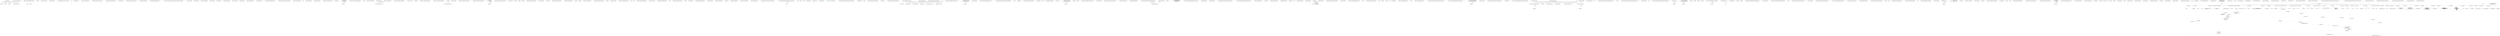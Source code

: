 digraph  {
n36 [label="HangFire.Server.WorkerManager", span=""];
n0 [cluster="HangFire.Server.WorkerManager.WorkerManager(HangFire.Server.SharedWorkerContext, int)", label="Entry HangFire.Server.WorkerManager.WorkerManager(HangFire.Server.SharedWorkerContext, int)", span="28-28"];
n1 [cluster="HangFire.Server.WorkerManager.WorkerManager(HangFire.Server.SharedWorkerContext, int)", label="sharedContext == null", span="30-30"];
n3 [cluster="HangFire.Server.WorkerManager.WorkerManager(HangFire.Server.SharedWorkerContext, int)", label="workerCount <= 0", span="32-32"];
n5 [cluster="HangFire.Server.WorkerManager.WorkerManager(HangFire.Server.SharedWorkerContext, int)", label="var workerRunners = new List<IServerComponentRunner>(workerCount)", span="34-34"];
n7 [cluster="HangFire.Server.WorkerManager.WorkerManager(HangFire.Server.SharedWorkerContext, int)", label="i <= workerCount", span="35-35"];
n8 [cluster="HangFire.Server.WorkerManager.WorkerManager(HangFire.Server.SharedWorkerContext, int)", label="var workerContext = new WorkerContext(sharedContext, i)", span="37-37"];
n2 [cluster="HangFire.Server.WorkerManager.WorkerManager(HangFire.Server.SharedWorkerContext, int)", label="throw new ArgumentNullException(''sharedContext'');", span="30-30"];
n4 [cluster="HangFire.Server.WorkerManager.WorkerManager(HangFire.Server.SharedWorkerContext, int)", label="throw new ArgumentOutOfRangeException(''workerCount'', ''Worker count value must be more than zero.'');", span="32-32"];
n6 [cluster="HangFire.Server.WorkerManager.WorkerManager(HangFire.Server.SharedWorkerContext, int)", label="var i = 1", span="35-35"];
n15 [cluster="System.Collections.Generic.List<T>.List(int)", label="Entry System.Collections.Generic.List<T>.List(int)", span="0-0"];
n9 [cluster="HangFire.Server.WorkerManager.WorkerManager(HangFire.Server.SharedWorkerContext, int)", label="workerRunners.Add(CreateWorkerRunner(workerContext))", span="40-40"];
n11 [cluster="HangFire.Server.WorkerManager.WorkerManager(HangFire.Server.SharedWorkerContext, int)", label="_workerRunners = new ServerComponentRunnerCollection(workerRunners)", span="43-43"];
n10 [cluster="HangFire.Server.WorkerManager.WorkerManager(HangFire.Server.SharedWorkerContext, int)", label="i++", span="35-35"];
n16 [cluster="HangFire.Server.WorkerContext.WorkerContext(HangFire.Server.SharedWorkerContext, int)", label="Entry HangFire.Server.WorkerContext.WorkerContext(HangFire.Server.SharedWorkerContext, int)", span="27-27"];
n17 [cluster="HangFire.Server.WorkerManager.CreateWorkerRunner(HangFire.Server.WorkerContext)", label="Entry HangFire.Server.WorkerManager.CreateWorkerRunner(HangFire.Server.WorkerContext)", span="61-61"];
n18 [cluster="System.Collections.Generic.List<T>.Add(T)", label="Entry System.Collections.Generic.List<T>.Add(T)", span="0-0"];
n12 [cluster="HangFire.Server.WorkerManager.WorkerManager(HangFire.Server.SharedWorkerContext, int)", label="Exit HangFire.Server.WorkerManager.WorkerManager(HangFire.Server.SharedWorkerContext, int)", span="28-28"];
n13 [cluster="System.ArgumentNullException.ArgumentNullException(string)", label="Entry System.ArgumentNullException.ArgumentNullException(string)", span="0-0"];
n14 [cluster="System.ArgumentOutOfRangeException.ArgumentOutOfRangeException(string, string)", label="Entry System.ArgumentOutOfRangeException.ArgumentOutOfRangeException(string, string)", span="0-0"];
n19 [cluster="HangFire.Server.ServerComponentRunnerCollection.ServerComponentRunnerCollection(System.Collections.Generic.IEnumerable<HangFire.Server.IServerComponentRunner>)", label="Entry HangFire.Server.ServerComponentRunnerCollection.ServerComponentRunnerCollection(System.Collections.Generic.IEnumerable<HangFire.Server.IServerComponentRunner>)", span="26-26"];
n20 [cluster="HangFire.Server.WorkerManager.Start()", label="Entry HangFire.Server.WorkerManager.Start()", span="46-46"];
n21 [cluster="HangFire.Server.WorkerManager.Start()", label="_workerRunners.Start()", span="48-48"];
n22 [cluster="HangFire.Server.WorkerManager.Start()", label="Exit HangFire.Server.WorkerManager.Start()", span="46-46"];
n23 [cluster="HangFire.Server.ServerComponentRunnerCollection.Start()", label="Entry HangFire.Server.ServerComponentRunnerCollection.Start()", span="36-36"];
n24 [cluster="HangFire.Server.WorkerManager.Stop()", label="Entry HangFire.Server.WorkerManager.Stop()", span="51-51"];
n25 [cluster="HangFire.Server.WorkerManager.Stop()", label="_workerRunners.Stop()", span="53-53"];
n26 [cluster="HangFire.Server.WorkerManager.Stop()", label="Exit HangFire.Server.WorkerManager.Stop()", span="51-51"];
n27 [cluster="HangFire.Server.ServerComponentRunnerCollection.Stop()", label="Entry HangFire.Server.ServerComponentRunnerCollection.Stop()", span="44-44"];
n28 [cluster="HangFire.Server.WorkerManager.Dispose()", label="Entry HangFire.Server.WorkerManager.Dispose()", span="56-56"];
n29 [cluster="HangFire.Server.WorkerManager.Dispose()", label="_workerRunners.Dispose()", span="58-58"];
n30 [cluster="HangFire.Server.WorkerManager.Dispose()", label="Exit HangFire.Server.WorkerManager.Dispose()", span="56-56"];
n31 [cluster="HangFire.Server.ServerComponentRunnerCollection.Dispose()", label="Entry HangFire.Server.ServerComponentRunnerCollection.Dispose()", span="52-52"];
n32 [cluster="HangFire.Server.WorkerManager.CreateWorkerRunner(HangFire.Server.WorkerContext)", label="return new ServerComponentRunner(new Worker(context));", span="63-63"];
n33 [cluster="HangFire.Server.WorkerManager.CreateWorkerRunner(HangFire.Server.WorkerContext)", label="Exit HangFire.Server.WorkerManager.CreateWorkerRunner(HangFire.Server.WorkerContext)", span="61-61"];
n34 [cluster="HangFire.Server.ServerComponentRunner.ServerComponentRunner(HangFire.Server.IServerComponent)", label="Entry HangFire.Server.ServerComponentRunner.ServerComponentRunner(HangFire.Server.IServerComponent)", span="36-36"];
n35 [cluster="HangFire.Server.Worker.Worker(HangFire.Server.WorkerContext)", label="Entry HangFire.Server.Worker.Worker(HangFire.Server.WorkerContext)", span="27-27"];
m1_7 [cluster="Unk.>", file="BackgroundJobServer.cs", label="Entry Unk.>", span=""];
m1_3 [cluster="HangFire.Web.StyleSheetHandler.StyleSheetHandler()", file="BackgroundJobServer.cs", label="Exit HangFire.Web.StyleSheetHandler.StyleSheetHandler()", span="29-29"];
m1_0 [cluster="HangFire.Web.StyleSheetHandler.StyleSheetHandler()", file="BackgroundJobServer.cs", label="Entry HangFire.Web.StyleSheetHandler.StyleSheetHandler()", span="29-29"];
m1_24 [cluster="HangFire.Server.WorkerContext.WorkerContext(HangFire.Server.WorkerContext)", file="BackgroundJobServer.cs", label="Entry HangFire.Server.WorkerContext.WorkerContext(HangFire.Server.WorkerContext)", span="22-22"];
m1_4 [cluster="HangFire.Core.Tests.Server.WorkerContextFacts.Ctor_ThrowsAnException_WhenSharedContextNull()", file="BackgroundJobServer.cs", label="HangFire.Web.StyleSheetHandler", span=""];
m1_5 [cluster="HangFire.Core.Tests.Server.WorkerContextFacts.Ctor_ThrowsAnException_WhenSharedContextNull()", file="BackgroundJobServer.cs", label="Assert.Throws<NullReferenceException>(\r\n                () => new WorkerContext(null, WorkerNumber))", span="19-20"];
m1_6 [cluster="HangFire.Core.Tests.Server.WorkerContextFacts.Ctor_ThrowsAnException_WhenSharedContextNull()", file="BackgroundJobServer.cs", label="Exit HangFire.Core.Tests.Server.WorkerContextFacts.Ctor_ThrowsAnException_WhenSharedContextNull()", span="17-17"];
m1_17 [cluster="Unk.Equal", file="BackgroundJobServer.cs", label="Entry Unk.Equal", span=""];
m1_16 [cluster="HangFire.Core.Tests.Server.WorkerContextFacts.CreateContext()", file="BackgroundJobServer.cs", label="Entry HangFire.Core.Tests.Server.WorkerContextFacts.CreateContext()", span="47-47"];
m1_30 [cluster="HangFire.Core.Tests.Server.WorkerContextFacts.CreateContext()", file="BackgroundJobServer.cs", label="return new WorkerContext(_sharedContext.Object, WorkerNumber);", span="49-49"];
m1_31 [cluster="HangFire.Core.Tests.Server.WorkerContextFacts.CreateContext()", file="BackgroundJobServer.cs", label="Exit HangFire.Core.Tests.Server.WorkerContextFacts.CreateContext()", span="47-47"];
m1_12 [cluster="HangFire.Core.Tests.Server.WorkerContextFacts.Ctor_CorrectlySetsAllInstanceProperties()", file="BackgroundJobServer.cs", label="Entry HangFire.Core.Tests.Server.WorkerContextFacts.Ctor_CorrectlySetsAllInstanceProperties()", span="24-24"];
m1_14 [cluster="HangFire.Core.Tests.Server.WorkerContextFacts.Ctor_CorrectlySetsAllInstanceProperties()", color=green, community=0, file="BackgroundJobServer.cs", label="Assert.Equal(WorkerNumber, context.WorkerNumber)", prediction=0, span="28-28"];
m1_13 [cluster="HangFire.Core.Tests.Server.WorkerContextFacts.Ctor_CorrectlySetsAllInstanceProperties()", file="BackgroundJobServer.cs", label="var context = CreateContext()", span="26-26"];
m1_15 [cluster="HangFire.Core.Tests.Server.WorkerContextFacts.Ctor_CorrectlySetsAllInstanceProperties()", file="BackgroundJobServer.cs", label="Exit HangFire.Core.Tests.Server.WorkerContextFacts.Ctor_CorrectlySetsAllInstanceProperties()", span="24-24"];
m1_25 [cluster="HangFire.Core.Tests.Server.WorkerContextFacts.CopyCtor_CorrectlyCopies_AllPropertyValues()", file="BackgroundJobServer.cs", label="Entry HangFire.Core.Tests.Server.WorkerContextFacts.CopyCtor_CorrectlyCopies_AllPropertyValues()", span="39-39"];
m1_28 [cluster="HangFire.Core.Tests.Server.WorkerContextFacts.CopyCtor_CorrectlyCopies_AllPropertyValues()", file="BackgroundJobServer.cs", label="Assert.Equal(context.WorkerNumber, contextCopy.WorkerNumber)", span="44-44"];
m1_26 [cluster="HangFire.Core.Tests.Server.WorkerContextFacts.CopyCtor_CorrectlyCopies_AllPropertyValues()", file="BackgroundJobServer.cs", label="var context = CreateContext()", span="41-41"];
m1_27 [cluster="HangFire.Core.Tests.Server.WorkerContextFacts.CopyCtor_CorrectlyCopies_AllPropertyValues()", file="BackgroundJobServer.cs", label="var contextCopy = new WorkerContext(context)", span="42-42"];
m1_29 [cluster="HangFire.Core.Tests.Server.WorkerContextFacts.CopyCtor_CorrectlyCopies_AllPropertyValues()", file="BackgroundJobServer.cs", label="Exit HangFire.Core.Tests.Server.WorkerContextFacts.CopyCtor_CorrectlyCopies_AllPropertyValues()", span="39-39"];
m1_18 [cluster="HangFire.Core.Tests.Server.WorkerContextFacts.CopyCtor_ThrowsAnException_WhenContextIsNull()", file="BackgroundJobServer.cs", label="Entry HangFire.Core.Tests.Server.WorkerContextFacts.CopyCtor_ThrowsAnException_WhenContextIsNull()", span="32-32"];
m1_19 [cluster="HangFire.Core.Tests.Server.WorkerContextFacts.CopyCtor_ThrowsAnException_WhenContextIsNull()", file="BackgroundJobServer.cs", label="Assert.Throws<NullReferenceException>(\r\n                () => new WorkerContext(null))", span="34-35"];
m1_20 [cluster="HangFire.Core.Tests.Server.WorkerContextFacts.CopyCtor_ThrowsAnException_WhenContextIsNull()", file="BackgroundJobServer.cs", label="Exit HangFire.Core.Tests.Server.WorkerContextFacts.CopyCtor_ThrowsAnException_WhenContextIsNull()", span="32-32"];
m1_21 [cluster="lambda expression", file="BackgroundJobServer.cs", label="Entry lambda expression", span="35-35"];
m1_9 [cluster="lambda expression", file="BackgroundJobServer.cs", label="new WorkerContext(null, WorkerNumber)", span="20-20"];
m1_22 [cluster="lambda expression", file="BackgroundJobServer.cs", label="new WorkerContext(null)", span="35-35"];
m1_8 [cluster="lambda expression", file="BackgroundJobServer.cs", label="Entry lambda expression", span="20-20"];
m1_10 [cluster="lambda expression", file="BackgroundJobServer.cs", label="Exit lambda expression", span="20-20"];
m1_23 [cluster="lambda expression", file="BackgroundJobServer.cs", label="Exit lambda expression", span="35-35"];
m1_32 [file="BackgroundJobServer.cs", label="HangFire.Core.Tests.Server.WorkerContextFacts", span=""];
m3_9 [cluster="HangFire.Core.Tests.States.SucceededStateFacts.SerializeData_ReturnsCorrectData()", file="BackgroundJobServerOptionsFacts.cs", label="Entry HangFire.Core.Tests.States.SucceededStateFacts.SerializeData_ReturnsCorrectData()", span="22-22"];
m3_13 [cluster="HangFire.Core.Tests.States.SucceededStateFacts.SerializeData_ReturnsCorrectData()", file="BackgroundJobServerOptionsFacts.cs", label="Assert.Equal(''123'', data[''PerformanceDuration''])", span="29-29"];
m3_14 [cluster="HangFire.Core.Tests.States.SucceededStateFacts.SerializeData_ReturnsCorrectData()", file="BackgroundJobServerOptionsFacts.cs", label="Assert.Equal(''11'', data[''Latency''])", span="30-30"];
m3_15 [cluster="HangFire.Core.Tests.States.SucceededStateFacts.SerializeData_ReturnsCorrectData()", file="BackgroundJobServerOptionsFacts.cs", label="Exit HangFire.Core.Tests.States.SucceededStateFacts.SerializeData_ReturnsCorrectData()", span="22-22"];
m3_18 [cluster="HangFire.Core.Tests.States.SucceededStateFacts.IsFinal_ReturnsTrue()", file="BackgroundJobServerOptionsFacts.cs", label="Entry HangFire.Core.Tests.States.SucceededStateFacts.IsFinal_ReturnsTrue()", span="34-34"];
m3_19 [cluster="HangFire.Core.Tests.States.SucceededStateFacts.IsFinal_ReturnsTrue()", file="BackgroundJobServerOptionsFacts.cs", label="var state = CreateState()", span="36-36"];
m3_20 [cluster="HangFire.Core.Tests.States.SucceededStateFacts.IsFinal_ReturnsTrue()", file="BackgroundJobServerOptionsFacts.cs", label="Assert.True(state.IsFinal)", span="37-37"];
m3_21 [cluster="HangFire.Core.Tests.States.SucceededStateFacts.IsFinal_ReturnsTrue()", file="BackgroundJobServerOptionsFacts.cs", label="Exit HangFire.Core.Tests.States.SucceededStateFacts.IsFinal_ReturnsTrue()", span="34-34"];
m3_4 [cluster="HangFire.Core.Tests.States.SucceededStateFacts.NameProperty_ReturnsStateName()", file="BackgroundJobServerOptionsFacts.cs", label="Entry HangFire.Core.Tests.States.SucceededStateFacts.NameProperty_ReturnsStateName()", span="15-15"];
m3_5 [cluster="HangFire.Core.Tests.States.SucceededStateFacts.NameProperty_ReturnsStateName()", file="BackgroundJobServerOptionsFacts.cs", label="var state = CreateState()", span="17-17"];
m3_6 [cluster="HangFire.Core.Tests.States.SucceededStateFacts.NameProperty_ReturnsStateName()", file="BackgroundJobServerOptionsFacts.cs", label="Assert.Equal(SucceededState.StateName, state.Name)", span="18-18"];
m3_7 [cluster="HangFire.Core.Tests.States.SucceededStateFacts.NameProperty_ReturnsStateName()", file="BackgroundJobServerOptionsFacts.cs", label="Exit HangFire.Core.Tests.States.SucceededStateFacts.NameProperty_ReturnsStateName()", span="15-15"];
m3_22 [cluster="Unk.True", file="BackgroundJobServerOptionsFacts.cs", label="Entry Unk.True", span=""];
m3_27 [cluster="Unk.False", file="BackgroundJobServerOptionsFacts.cs", label="Entry Unk.False", span=""];
m3_0 [cluster="HangFire.Core.Tests.States.SucceededStateFacts.StateName_IsEqualToSucceeded()", file="BackgroundJobServerOptionsFacts.cs", label="Entry HangFire.Core.Tests.States.SucceededStateFacts.StateName_IsEqualToSucceeded()", span="9-9"];
m3_1 [cluster="HangFire.Core.Tests.States.SucceededStateFacts.StateName_IsEqualToSucceeded()", file="BackgroundJobServerOptionsFacts.cs", label="Assert.Equal(''Succeeded'', SucceededState.StateName)", span="11-11"];
m3_2 [cluster="HangFire.Core.Tests.States.SucceededStateFacts.StateName_IsEqualToSucceeded()", file="BackgroundJobServerOptionsFacts.cs", label="Exit HangFire.Core.Tests.States.SucceededStateFacts.StateName_IsEqualToSucceeded()", span="9-9"];
m3_3 [cluster="Unk.Equal", file="BackgroundJobServerOptionsFacts.cs", label="Entry Unk.Equal", span=""];
m3_23 [cluster="HangFire.Core.Tests.States.SucceededStateFacts.IgnoreExceptions_ReturnsFalse()", file="BackgroundJobServerOptionsFacts.cs", label="Entry HangFire.Core.Tests.States.SucceededStateFacts.IgnoreExceptions_ReturnsFalse()", span="41-41"];
m3_24 [cluster="HangFire.Core.Tests.States.SucceededStateFacts.IgnoreExceptions_ReturnsFalse()", file="BackgroundJobServerOptionsFacts.cs", label="var state = CreateState()", span="43-43"];
m3_25 [cluster="HangFire.Core.Tests.States.SucceededStateFacts.IgnoreExceptions_ReturnsFalse()", file="BackgroundJobServerOptionsFacts.cs", label="Assert.False(state.IgnoreJobLoadException)", span="44-44"];
m3_26 [cluster="HangFire.Core.Tests.States.SucceededStateFacts.IgnoreExceptions_ReturnsFalse()", file="BackgroundJobServerOptionsFacts.cs", label="Exit HangFire.Core.Tests.States.SucceededStateFacts.IgnoreExceptions_ReturnsFalse()", span="41-41"];
m3_16 [cluster="HangFire.States.SucceededState.SerializeData()", file="BackgroundJobServerOptionsFacts.cs", label="Entry HangFire.States.SucceededState.SerializeData()", span="45-45"];
m3_8 [cluster="HangFire.Core.Tests.States.SucceededStateFacts.CreateState()", file="BackgroundJobServerOptionsFacts.cs", label="Entry HangFire.Core.Tests.States.SucceededStateFacts.CreateState()", span="47-47"];
m3_28 [cluster="HangFire.Core.Tests.States.SucceededStateFacts.CreateState()", file="BackgroundJobServerOptionsFacts.cs", label="return new SucceededState(11, 123);", span="49-49"];
m3_29 [cluster="HangFire.Core.Tests.States.SucceededStateFacts.CreateState()", file="BackgroundJobServerOptionsFacts.cs", label="Exit HangFire.Core.Tests.States.SucceededStateFacts.CreateState()", span="47-47"];
m3_17 [cluster="HangFire.Common.JobHelper.ToStringTimestamp(System.DateTime)", file="BackgroundJobServerOptionsFacts.cs", label="Entry HangFire.Common.JobHelper.ToStringTimestamp(System.DateTime)", span="50-50"];
m3_30 [cluster="HangFire.States.SucceededState.SucceededState(long, long)", file="BackgroundJobServerOptionsFacts.cs", label="Entry HangFire.States.SucceededState.SucceededState(long, long)", span="28-28"];
m4_11 [cluster="System.Collections.Generic.Dictionary<TKey, TValue>.Dictionary(System.Collections.Generic.IEqualityComparer<TKey>)", file="BackgroundProcessContext.cs", label="Entry System.Collections.Generic.Dictionary<TKey, TValue>.Dictionary(System.Collections.Generic.IEqualityComparer<TKey>)", span="0-0"];
m4_0 [cluster="Hangfire.Server.BackgroundProcessContext.BackgroundProcessContext(string, Hangfire.JobStorage, System.Threading.CancellationToken)", file="BackgroundProcessContext.cs", label="Entry Hangfire.Server.BackgroundProcessContext.BackgroundProcessContext(string, Hangfire.JobStorage, System.Threading.CancellationToken)", span="25-25"];
m4_1 [cluster="Hangfire.Server.BackgroundProcessContext.BackgroundProcessContext(string, Hangfire.JobStorage, System.Threading.CancellationToken)", file="BackgroundProcessContext.cs", label="serverId == null", span="30-30"];
m4_3 [cluster="Hangfire.Server.BackgroundProcessContext.BackgroundProcessContext(string, Hangfire.JobStorage, System.Threading.CancellationToken)", file="BackgroundProcessContext.cs", label="storage == null", span="31-31"];
m4_6 [cluster="Hangfire.Server.BackgroundProcessContext.BackgroundProcessContext(string, Hangfire.JobStorage, System.Threading.CancellationToken)", file="BackgroundProcessContext.cs", label="ServerId = serverId", span="35-35"];
m4_7 [cluster="Hangfire.Server.BackgroundProcessContext.BackgroundProcessContext(string, Hangfire.JobStorage, System.Threading.CancellationToken)", file="BackgroundProcessContext.cs", label="Storage = storage", span="36-36"];
m4_8 [cluster="Hangfire.Server.BackgroundProcessContext.BackgroundProcessContext(string, Hangfire.JobStorage, System.Threading.CancellationToken)", file="BackgroundProcessContext.cs", label="CancellationToken = cancellationToken", span="37-37"];
m4_2 [cluster="Hangfire.Server.BackgroundProcessContext.BackgroundProcessContext(string, Hangfire.JobStorage, System.Threading.CancellationToken)", file="BackgroundProcessContext.cs", label="throw new ArgumentNullException(''serverId'');", span="30-30"];
m4_4 [cluster="Hangfire.Server.BackgroundProcessContext.BackgroundProcessContext(string, Hangfire.JobStorage, System.Threading.CancellationToken)", file="BackgroundProcessContext.cs", label="throw new ArgumentNullException(''storage'');", span="31-31"];
m4_5 [cluster="Hangfire.Server.BackgroundProcessContext.BackgroundProcessContext(string, Hangfire.JobStorage, System.Threading.CancellationToken)", color=green, community=0, file="BackgroundProcessContext.cs", label="ServerData = new Dictionary<string, object>(StringComparer.OrdinalIgnoreCase)", prediction=1, span="33-33"];
m4_9 [cluster="Hangfire.Server.BackgroundProcessContext.BackgroundProcessContext(string, Hangfire.JobStorage, System.Threading.CancellationToken)", file="BackgroundProcessContext.cs", label="Exit Hangfire.Server.BackgroundProcessContext.BackgroundProcessContext(string, Hangfire.JobStorage, System.Threading.CancellationToken)", span="25-25"];
m4_12 [file="BackgroundProcessContext.cs", label="Hangfire.Server.BackgroundProcessContext", span=""];
m5_31 [cluster="Unk.NotNull", file="BackgroundProcessContextFacts.cs", label="Entry Unk.NotNull", span=""];
m5_0 [cluster="Hangfire.Core.Tests.Server.BackgroundProcessContextFacts.BackgroundProcessContextFacts()", file="BackgroundProcessContextFacts.cs", label="Entry Hangfire.Core.Tests.Server.BackgroundProcessContextFacts.BackgroundProcessContextFacts()", span="14-14"];
m5_1 [cluster="Hangfire.Core.Tests.Server.BackgroundProcessContextFacts.BackgroundProcessContextFacts()", file="BackgroundProcessContextFacts.cs", label="_storage = new Mock<JobStorage>()", span="16-16"];
m5_24 [cluster="Hangfire.Core.Tests.Server.BackgroundProcessContextFacts.Ctor_CorrectlyInitializes_AllTheProperties()", file="BackgroundProcessContextFacts.cs", label="Entry Hangfire.Core.Tests.Server.BackgroundProcessContextFacts.Ctor_CorrectlyInitializes_AllTheProperties()", span="39-39"];
m5_27 [cluster="Hangfire.Core.Tests.Server.BackgroundProcessContextFacts.Ctor_CorrectlyInitializes_AllTheProperties()", color=green, community=0, file="BackgroundProcessContextFacts.cs", label="Assert.NotNull(context.ServerData)", prediction=2, span="44-44"];
m5_25 [cluster="Hangfire.Core.Tests.Server.BackgroundProcessContextFacts.Ctor_CorrectlyInitializes_AllTheProperties()", file="BackgroundProcessContextFacts.cs", label="var context = new BackgroundProcessContext(_serverId, _storage.Object, _cts.Token)", span="41-41"];
m5_26 [cluster="Hangfire.Core.Tests.Server.BackgroundProcessContextFacts.Ctor_CorrectlyInitializes_AllTheProperties()", file="BackgroundProcessContextFacts.cs", label="Assert.Equal(_serverId, context.ServerId)", span="43-43"];
m5_28 [cluster="Hangfire.Core.Tests.Server.BackgroundProcessContextFacts.Ctor_CorrectlyInitializes_AllTheProperties()", file="BackgroundProcessContextFacts.cs", label="Assert.Same(_storage.Object, context.Storage)", span="45-45"];
m5_29 [cluster="Hangfire.Core.Tests.Server.BackgroundProcessContextFacts.Ctor_CorrectlyInitializes_AllTheProperties()", file="BackgroundProcessContextFacts.cs", label="Assert.Equal(_cts.Token, context.CancellationToken)", span="46-46"];
m5_30 [cluster="Hangfire.Core.Tests.Server.BackgroundProcessContextFacts.Ctor_CorrectlyInitializes_AllTheProperties()", file="BackgroundProcessContextFacts.cs", label="Exit Hangfire.Core.Tests.Server.BackgroundProcessContextFacts.Ctor_CorrectlyInitializes_AllTheProperties()", span="39-39"];
m5_10 [cluster="Unk.>", file="BackgroundProcessContextFacts.cs", label="Entry Unk.>", span=""];
m5_16 [cluster="Hangfire.Core.Tests.Server.BackgroundProcessContextFacts.Ctor_ThrowsAnException_WhenStorageIsNull()", file="BackgroundProcessContextFacts.cs", label="Entry Hangfire.Core.Tests.Server.BackgroundProcessContextFacts.Ctor_ThrowsAnException_WhenStorageIsNull()", span="30-30"];
m5_17 [cluster="Hangfire.Core.Tests.Server.BackgroundProcessContextFacts.Ctor_ThrowsAnException_WhenStorageIsNull()", file="BackgroundProcessContextFacts.cs", label="var exception = Assert.Throws<ArgumentNullException>(\r\n                () => new BackgroundProcessContext(_serverId, null, _cts.Token))", span="32-33"];
m5_18 [cluster="Hangfire.Core.Tests.Server.BackgroundProcessContextFacts.Ctor_ThrowsAnException_WhenStorageIsNull()", file="BackgroundProcessContextFacts.cs", label="Assert.Equal(''storage'', exception.ParamName)", span="35-35"];
m5_19 [cluster="Hangfire.Core.Tests.Server.BackgroundProcessContextFacts.Ctor_ThrowsAnException_WhenStorageIsNull()", file="BackgroundProcessContextFacts.cs", label="Exit Hangfire.Core.Tests.Server.BackgroundProcessContextFacts.Ctor_ThrowsAnException_WhenStorageIsNull()", span="30-30"];
m5_23 [cluster="Hangfire.Server.BackgroundProcessContext.BackgroundProcessContext(string, Hangfire.JobStorage, System.Threading.CancellationToken)", file="BackgroundProcessContextFacts.cs", label="Entry Hangfire.Server.BackgroundProcessContext.BackgroundProcessContext(string, Hangfire.JobStorage, System.Threading.CancellationToken)", span="25-25"];
m5_32 [cluster="Unk.Same", file="BackgroundProcessContextFacts.cs", label="Entry Unk.Same", span=""];
m5_2 [cluster="Hangfire.Core.Tests.Server.BackgroundProcessContextFacts.BackgroundProcessContextFacts()", file="BackgroundProcessContextFacts.cs", label="_cts = new CancellationTokenSource()", span="17-17"];
m5_3 [cluster="Hangfire.Core.Tests.Server.BackgroundProcessContextFacts.BackgroundProcessContextFacts()", file="BackgroundProcessContextFacts.cs", label="Exit Hangfire.Core.Tests.Server.BackgroundProcessContextFacts.BackgroundProcessContextFacts()", span="14-14"];
m5_15 [cluster="BackgroundProcessContext.cstr", file="BackgroundProcessContextFacts.cs", label="Entry BackgroundProcessContext.cstr", span=""];
m5_11 [cluster="Unk.Equal", file="BackgroundProcessContextFacts.cs", label="Entry Unk.Equal", span=""];
m5_5 [cluster="System.Threading.CancellationTokenSource.CancellationTokenSource()", file="BackgroundProcessContextFacts.cs", label="Entry System.Threading.CancellationTokenSource.CancellationTokenSource()", span="0-0"];
m5_4 [cluster="Mock<JobStorage>.cstr", file="BackgroundProcessContextFacts.cs", label="Entry Mock<JobStorage>.cstr", span=""];
m5_20 [cluster="lambda expression", file="BackgroundProcessContextFacts.cs", label="Entry lambda expression", span="33-33"];
m5_13 [cluster="lambda expression", file="BackgroundProcessContextFacts.cs", label="new BackgroundProcessContext(null, _storage.Object, _cts.Token)", span="24-24"];
m5_21 [cluster="lambda expression", file="BackgroundProcessContextFacts.cs", label="new BackgroundProcessContext(_serverId, null, _cts.Token)", span="33-33"];
m5_12 [cluster="lambda expression", file="BackgroundProcessContextFacts.cs", label="Entry lambda expression", span="24-24"];
m5_14 [cluster="lambda expression", file="BackgroundProcessContextFacts.cs", label="Exit lambda expression", span="24-24"];
m5_22 [cluster="lambda expression", file="BackgroundProcessContextFacts.cs", label="Exit lambda expression", span="33-33"];
m5_6 [cluster="Hangfire.Core.Tests.Server.BackgroundProcessContextFacts.Ctor_ThrowsAnException_WhenServerIdIsNull()", file="BackgroundProcessContextFacts.cs", label="Entry Hangfire.Core.Tests.Server.BackgroundProcessContextFacts.Ctor_ThrowsAnException_WhenServerIdIsNull()", span="21-21"];
m5_7 [cluster="Hangfire.Core.Tests.Server.BackgroundProcessContextFacts.Ctor_ThrowsAnException_WhenServerIdIsNull()", file="BackgroundProcessContextFacts.cs", label="var exception = Assert.Throws<ArgumentNullException>(\r\n                () => new BackgroundProcessContext(null, _storage.Object, _cts.Token))", span="23-24"];
m5_8 [cluster="Hangfire.Core.Tests.Server.BackgroundProcessContextFacts.Ctor_ThrowsAnException_WhenServerIdIsNull()", file="BackgroundProcessContextFacts.cs", label="Assert.Equal(''serverId'', exception.ParamName)", span="26-26"];
m5_9 [cluster="Hangfire.Core.Tests.Server.BackgroundProcessContextFacts.Ctor_ThrowsAnException_WhenServerIdIsNull()", file="BackgroundProcessContextFacts.cs", label="Exit Hangfire.Core.Tests.Server.BackgroundProcessContextFacts.Ctor_ThrowsAnException_WhenServerIdIsNull()", span="21-21"];
m5_33 [file="BackgroundProcessContextFacts.cs", label="Hangfire.Core.Tests.Server.BackgroundProcessContextFacts", span=""];
m6_9 [cluster="System.Collections.Generic.Dictionary<TKey, TValue>.Dictionary()", file="BackgroundProcessExtensions.cs", label="Entry System.Collections.Generic.Dictionary<TKey, TValue>.Dictionary()", span="0-0"];
m6_17 [cluster="System.InvalidOperationException.InvalidOperationException(string)", file="BackgroundProcessExtensions.cs", label="Entry System.InvalidOperationException.InvalidOperationException(string)", span="0-0"];
m6_11 [cluster="HangFire.States.EnqueuedState.Handler.Apply(HangFire.States.ApplyStateContext, HangFire.Storage.IWriteOnlyTransaction)", file="BackgroundProcessExtensions.cs", label="Entry HangFire.States.EnqueuedState.Handler.Apply(HangFire.States.ApplyStateContext, HangFire.Storage.IWriteOnlyTransaction)", span="79-79"];
m6_12 [cluster="HangFire.States.EnqueuedState.Handler.Apply(HangFire.States.ApplyStateContext, HangFire.Storage.IWriteOnlyTransaction)", file="BackgroundProcessExtensions.cs", label="var enqueuedState = context.NewState as EnqueuedState", span="81-81"];
m6_15 [cluster="HangFire.States.EnqueuedState.Handler.Apply(HangFire.States.ApplyStateContext, HangFire.Storage.IWriteOnlyTransaction)", file="BackgroundProcessExtensions.cs", label="transaction.AddToQueue(enqueuedState.Queue, context.JobId)", span="89-89"];
m6_13 [cluster="HangFire.States.EnqueuedState.Handler.Apply(HangFire.States.ApplyStateContext, HangFire.Storage.IWriteOnlyTransaction)", file="BackgroundProcessExtensions.cs", label="enqueuedState == null", span="82-82"];
m6_14 [cluster="HangFire.States.EnqueuedState.Handler.Apply(HangFire.States.ApplyStateContext, HangFire.Storage.IWriteOnlyTransaction)", file="BackgroundProcessExtensions.cs", label="throw new InvalidOperationException(String.Format(\r\n                        ''`{0}` state handler can be registered only for the Enqueued state.'',\r\n                        typeof(Handler).FullName));", span="84-86"];
m6_16 [cluster="HangFire.States.EnqueuedState.Handler.Apply(HangFire.States.ApplyStateContext, HangFire.Storage.IWriteOnlyTransaction)", file="BackgroundProcessExtensions.cs", label="Exit HangFire.States.EnqueuedState.Handler.Apply(HangFire.States.ApplyStateContext, HangFire.Storage.IWriteOnlyTransaction)", span="79-79"];
m6_0 [cluster="HangFire.States.EnqueuedState.EnqueuedState()", file="BackgroundProcessExtensions.cs", label="Entry HangFire.States.EnqueuedState.EnqueuedState()", span="31-31"];
m6_1 [cluster="HangFire.States.EnqueuedState.EnqueuedState()", file="BackgroundProcessExtensions.cs", label="Exit HangFire.States.EnqueuedState.EnqueuedState()", span="31-31"];
m6_20 [cluster="HangFire.States.EnqueuedState.Handler.Unapply(HangFire.States.ApplyStateContext, HangFire.Storage.IWriteOnlyTransaction)", file="BackgroundProcessExtensions.cs", label="Entry HangFire.States.EnqueuedState.Handler.Unapply(HangFire.States.ApplyStateContext, HangFire.Storage.IWriteOnlyTransaction)", span="92-92"];
m6_21 [cluster="HangFire.States.EnqueuedState.Handler.Unapply(HangFire.States.ApplyStateContext, HangFire.Storage.IWriteOnlyTransaction)", file="BackgroundProcessExtensions.cs", label="Exit HangFire.States.EnqueuedState.Handler.Unapply(HangFire.States.ApplyStateContext, HangFire.Storage.IWriteOnlyTransaction)", span="92-92"];
m6_19 [cluster="HangFire.Storage.IWriteOnlyTransaction.AddToQueue(string, string)", file="BackgroundProcessExtensions.cs", label="Entry HangFire.Storage.IWriteOnlyTransaction.AddToQueue(string, string)", span="30-30"];
m6_18 [cluster="string.Format(string, object)", file="BackgroundProcessExtensions.cs", label="Entry string.Format(string, object)", span="0-0"];
m6_10 [cluster="HangFire.Common.JobHelper.ToStringTimestamp(System.DateTime)", file="BackgroundProcessExtensions.cs", label="Entry HangFire.Common.JobHelper.ToStringTimestamp(System.DateTime)", span="50-50"];
m6_2 [cluster="HangFire.States.EnqueuedState.EnqueuedState(string)", file="BackgroundProcessExtensions.cs", label="Entry HangFire.States.EnqueuedState.EnqueuedState(string)", span="36-36"];
m6_3 [cluster="HangFire.States.EnqueuedState.EnqueuedState(string)", file="BackgroundProcessExtensions.cs", label="EnqueuedAt = DateTime.UtcNow", span="38-38"];
m6_4 [cluster="HangFire.States.EnqueuedState.EnqueuedState(string)", file="BackgroundProcessExtensions.cs", label="Queue = queue", span="39-39"];
m6_5 [cluster="HangFire.States.EnqueuedState.EnqueuedState(string)", file="BackgroundProcessExtensions.cs", label="Exit HangFire.States.EnqueuedState.EnqueuedState(string)", span="36-36"];
m6_6 [cluster="HangFire.States.EnqueuedState.SerializeData()", file="BackgroundProcessExtensions.cs", label="Entry HangFire.States.EnqueuedState.SerializeData()", span="68-68"];
m6_7 [cluster="HangFire.States.EnqueuedState.SerializeData()", file="BackgroundProcessExtensions.cs", label="return new Dictionary<string, string>\r\n            {\r\n                { ''EnqueuedAt'', JobHelper.ToStringTimestamp(EnqueuedAt) },\r\n                { ''Queue'', Queue }\r\n            };", span="70-74"];
m6_8 [cluster="HangFire.States.EnqueuedState.SerializeData()", file="BackgroundProcessExtensions.cs", label="Exit HangFire.States.EnqueuedState.SerializeData()", span="68-68"];
m6_22 [file="BackgroundProcessExtensions.cs", label="HangFire.States.EnqueuedState", span=""];
m7_0 [cluster="Hangfire.Core.Tests.Server.BackgroundProcessExtensionsFacts.BackgroundProcessExtensionsFacts()", file="BackgroundProcessExtensionsFacts.cs", label="Entry Hangfire.Core.Tests.Server.BackgroundProcessExtensionsFacts.BackgroundProcessExtensionsFacts()", span="13-13"];
m7_1 [cluster="Hangfire.Core.Tests.Server.BackgroundProcessExtensionsFacts.BackgroundProcessExtensionsFacts()", file="BackgroundProcessExtensionsFacts.cs", label="_context = new BackgroundProcessContextMock()", span="15-15"];
m7_2 [cluster="Hangfire.Core.Tests.Server.BackgroundProcessExtensionsFacts.BackgroundProcessExtensionsFacts()", file="BackgroundProcessExtensionsFacts.cs", label="Exit Hangfire.Core.Tests.Server.BackgroundProcessExtensionsFacts.BackgroundProcessExtensionsFacts()", span="13-13"];
m7_67 [cluster="Mock<T>.cstr", file="BackgroundProcessExtensionsFacts.cs", label="Entry Mock<T>.cstr", span=""];
m7_3 [cluster="Hangfire.Core.Tests.BackgroundProcessContextMock.BackgroundProcessContextMock()", file="BackgroundProcessExtensionsFacts.cs", label="Entry Hangfire.Core.Tests.BackgroundProcessContextMock.BackgroundProcessContextMock()", span="11-11"];
m7_9 [cluster="Unk.Equal", file="BackgroundProcessExtensionsFacts.cs", label="Entry Unk.Equal", span=""];
m7_58 [cluster="Unk.DoesNotThrow", file="BackgroundProcessExtensionsFacts.cs", label="Entry Unk.DoesNotThrow", span=""];
m7_23 [cluster="Unk.CreateTask", file="BackgroundProcessExtensionsFacts.cs", label="Entry Unk.CreateTask", span=""];
m7_8 [cluster="Unk.>", file="BackgroundProcessExtensionsFacts.cs", label="Entry Unk.>", span=""];
m7_28 [cluster="System.Enum.HasFlag(System.Enum)", file="BackgroundProcessExtensionsFacts.cs", label="Entry System.Enum.HasFlag(System.Enum)", span="0-0"];
m7_19 [cluster="Hangfire.Core.Tests.Server.BackgroundProcessExtensionsFacts.CreateProcess<T>()", file="BackgroundProcessExtensionsFacts.cs", label="Entry Hangfire.Core.Tests.Server.BackgroundProcessExtensionsFacts.CreateProcess<T>()", span="77-77"];
m7_65 [cluster="Hangfire.Core.Tests.Server.BackgroundProcessExtensionsFacts.CreateProcess<T>()", file="BackgroundProcessExtensionsFacts.cs", label="return new Mock<T>();", span="80-80"];
m7_66 [cluster="Hangfire.Core.Tests.Server.BackgroundProcessExtensionsFacts.CreateProcess<T>()", file="BackgroundProcessExtensionsFacts.cs", label="Exit Hangfire.Core.Tests.Server.BackgroundProcessExtensionsFacts.CreateProcess<T>()", span="77-77"];
m7_13 [cluster="Hangfire.Server.BackgroundProcessExtensions.CreateTask(Hangfire.Server.ILongRunningProcess, Hangfire.Server.BackgroundProcessContext)", file="BackgroundProcessExtensionsFacts.cs", label="Entry Hangfire.Server.BackgroundProcessExtensions.CreateTask(Hangfire.Server.ILongRunningProcess, Hangfire.Server.BackgroundProcessContext)", span="48-48"];
m7_14 [cluster="Hangfire.Core.Tests.Server.BackgroundProcessExtensionsFacts.CreateTask_ThrowsAnException_WhenProcessIsOfCustomType()", file="BackgroundProcessExtensionsFacts.cs", label="Entry Hangfire.Core.Tests.Server.BackgroundProcessExtensionsFacts.CreateTask_ThrowsAnException_WhenProcessIsOfCustomType()", span="28-28"];
m7_16 [cluster="Hangfire.Core.Tests.Server.BackgroundProcessExtensionsFacts.CreateTask_ThrowsAnException_WhenProcessIsOfCustomType()", file="BackgroundProcessExtensionsFacts.cs", label="var exception = Assert.Throws<ArgumentOutOfRangeException>(\r\n                () => BackgroundProcessExtensions.CreateTask(process.Object, _context.Object))", span="31-32"];
m7_17 [cluster="Hangfire.Core.Tests.Server.BackgroundProcessExtensionsFacts.CreateTask_ThrowsAnException_WhenProcessIsOfCustomType()", file="BackgroundProcessExtensionsFacts.cs", label="Assert.Equal(''process'', exception.ParamName)", span="34-34"];
m7_18 [cluster="Hangfire.Core.Tests.Server.BackgroundProcessExtensionsFacts.CreateTask_ThrowsAnException_WhenProcessIsOfCustomType()", file="BackgroundProcessExtensionsFacts.cs", label="Exit Hangfire.Core.Tests.Server.BackgroundProcessExtensionsFacts.CreateTask_ThrowsAnException_WhenProcessIsOfCustomType()", span="28-28"];
m7_36 [cluster="System.Threading.Tasks.Task.Wait()", file="BackgroundProcessExtensionsFacts.cs", label="Entry System.Threading.Tasks.Task.Wait()", span="0-0"];
m7_30 [cluster="Hangfire.Core.Tests.Server.BackgroundProcessExtensionsFacts.CreateTask_ReturnsATask_ThatCallsTheExecuteMethod_OfAGivenComponent()", file="BackgroundProcessExtensionsFacts.cs", label="Entry Hangfire.Core.Tests.Server.BackgroundProcessExtensionsFacts.CreateTask_ReturnsATask_ThatCallsTheExecuteMethod_OfAGivenComponent()", span="46-46"];
m7_31 [cluster="Hangfire.Core.Tests.Server.BackgroundProcessExtensionsFacts.CreateTask_ReturnsATask_ThatCallsTheExecuteMethod_OfAGivenComponent()", file="BackgroundProcessExtensionsFacts.cs", label="var component = CreateProcess<IServerComponent>()", span="48-48"];
m7_32 [cluster="Hangfire.Core.Tests.Server.BackgroundProcessExtensionsFacts.CreateTask_ReturnsATask_ThatCallsTheExecuteMethod_OfAGivenComponent()", file="BackgroundProcessExtensionsFacts.cs", label="var task = component.Object.CreateTask(_context.Object)", span="49-49"];
m7_34 [cluster="Hangfire.Core.Tests.Server.BackgroundProcessExtensionsFacts.CreateTask_ReturnsATask_ThatCallsTheExecuteMethod_OfAGivenComponent()", file="BackgroundProcessExtensionsFacts.cs", label="component.Verify(x => x.Execute(_context.CancellationTokenSource.Token), Times.Once)", span="53-53"];
m7_33 [cluster="Hangfire.Core.Tests.Server.BackgroundProcessExtensionsFacts.CreateTask_ReturnsATask_ThatCallsTheExecuteMethod_OfAGivenComponent()", file="BackgroundProcessExtensionsFacts.cs", label="task.Wait()", span="51-51"];
m7_35 [cluster="Hangfire.Core.Tests.Server.BackgroundProcessExtensionsFacts.CreateTask_ReturnsATask_ThatCallsTheExecuteMethod_OfAGivenComponent()", file="BackgroundProcessExtensionsFacts.cs", label="Exit Hangfire.Core.Tests.Server.BackgroundProcessExtensionsFacts.CreateTask_ReturnsATask_ThatCallsTheExecuteMethod_OfAGivenComponent()", span="46-46"];
m7_57 [cluster="Unk.Setup", file="BackgroundProcessExtensionsFacts.cs", label="Entry Unk.Setup", span=""];
m7_42 [cluster="Hangfire.Core.Tests.Server.BackgroundProcessExtensionsFacts.CreateTask_ReturnsATask_ThatCallsTheExecuteMethod_OfAGivenBackgroundProcess()", file="BackgroundProcessExtensionsFacts.cs", label="Entry Hangfire.Core.Tests.Server.BackgroundProcessExtensionsFacts.CreateTask_ReturnsATask_ThatCallsTheExecuteMethod_OfAGivenBackgroundProcess()", span="57-57"];
m7_43 [cluster="Hangfire.Core.Tests.Server.BackgroundProcessExtensionsFacts.CreateTask_ReturnsATask_ThatCallsTheExecuteMethod_OfAGivenBackgroundProcess()", file="BackgroundProcessExtensionsFacts.cs", label="var process = CreateProcess<IBackgroundProcess>()", span="59-59"];
m7_44 [cluster="Hangfire.Core.Tests.Server.BackgroundProcessExtensionsFacts.CreateTask_ReturnsATask_ThatCallsTheExecuteMethod_OfAGivenBackgroundProcess()", file="BackgroundProcessExtensionsFacts.cs", label="var task = process.Object.CreateTask(_context.Object)", span="60-60"];
m7_46 [cluster="Hangfire.Core.Tests.Server.BackgroundProcessExtensionsFacts.CreateTask_ReturnsATask_ThatCallsTheExecuteMethod_OfAGivenBackgroundProcess()", file="BackgroundProcessExtensionsFacts.cs", label="process.Verify(x => x.Execute(_context.Object), Times.Once)", span="64-64"];
m7_45 [cluster="Hangfire.Core.Tests.Server.BackgroundProcessExtensionsFacts.CreateTask_ReturnsATask_ThatCallsTheExecuteMethod_OfAGivenBackgroundProcess()", file="BackgroundProcessExtensionsFacts.cs", label="task.Wait()", span="62-62"];
m7_47 [cluster="Hangfire.Core.Tests.Server.BackgroundProcessExtensionsFacts.CreateTask_ReturnsATask_ThatCallsTheExecuteMethod_OfAGivenBackgroundProcess()", file="BackgroundProcessExtensionsFacts.cs", label="Exit Hangfire.Core.Tests.Server.BackgroundProcessExtensionsFacts.CreateTask_ReturnsATask_ThatCallsTheExecuteMethod_OfAGivenBackgroundProcess()", span="57-57"];
m7_62 [cluster="lambda expression", file="BackgroundProcessExtensionsFacts.cs", label="Entry lambda expression", span="74-74"];
m7_10 [cluster="lambda expression", file="BackgroundProcessExtensionsFacts.cs", label="Entry lambda expression", span="22-22"];
m7_11 [cluster="lambda expression", file="BackgroundProcessExtensionsFacts.cs", label="BackgroundProcessExtensions.CreateTask(null, _context.Object)", span="22-22"];
m7_12 [cluster="lambda expression", file="BackgroundProcessExtensionsFacts.cs", label="Exit lambda expression", span="22-22"];
m7_21 [cluster="lambda expression", file="BackgroundProcessExtensionsFacts.cs", label="BackgroundProcessExtensions.CreateTask(process.Object, _context.Object)", span="32-32"];
m7_20 [cluster="lambda expression", file="BackgroundProcessExtensionsFacts.cs", label="Entry lambda expression", span="32-32"];
m7_22 [cluster="lambda expression", file="BackgroundProcessExtensionsFacts.cs", label="Exit lambda expression", span="32-32"];
m7_38 [cluster="lambda expression", file="BackgroundProcessExtensionsFacts.cs", label="Entry lambda expression", span="53-53"];
m7_39 [cluster="lambda expression", file="BackgroundProcessExtensionsFacts.cs", label="x.Execute(_context.CancellationTokenSource.Token)", span="53-53"];
m7_40 [cluster="lambda expression", file="BackgroundProcessExtensionsFacts.cs", label="Exit lambda expression", span="53-53"];
m7_48 [cluster="lambda expression", file="BackgroundProcessExtensionsFacts.cs", label="Entry lambda expression", span="64-64"];
m7_49 [cluster="lambda expression", file="BackgroundProcessExtensionsFacts.cs", label="x.Execute(_context.Object)", span="64-64"];
m7_50 [cluster="lambda expression", file="BackgroundProcessExtensionsFacts.cs", label="Exit lambda expression", span="64-64"];
m7_59 [cluster="lambda expression", file="BackgroundProcessExtensionsFacts.cs", label="Entry lambda expression", span="71-71"];
m7_63 [cluster="lambda expression", file="BackgroundProcessExtensionsFacts.cs", label="task.Wait()", span="74-74"];
m7_60 [cluster="lambda expression", file="BackgroundProcessExtensionsFacts.cs", label="x.Execute(It.IsAny<BackgroundProcessContext>())", span="71-71"];
m7_61 [cluster="lambda expression", file="BackgroundProcessExtensionsFacts.cs", label="Exit lambda expression", span="71-71"];
m7_64 [cluster="lambda expression", file="BackgroundProcessExtensionsFacts.cs", label="Exit lambda expression", span="74-74"];
m7_51 [cluster="Hangfire.Core.Tests.Server.BackgroundProcessExtensionsFacts.CreateTask_ReturnsATask_ThatDoesNotThrowAnyException()", file="BackgroundProcessExtensionsFacts.cs", label="Entry Hangfire.Core.Tests.Server.BackgroundProcessExtensionsFacts.CreateTask_ReturnsATask_ThatDoesNotThrowAnyException()", span="68-68"];
m7_52 [cluster="Hangfire.Core.Tests.Server.BackgroundProcessExtensionsFacts.CreateTask_ReturnsATask_ThatDoesNotThrowAnyException()", file="BackgroundProcessExtensionsFacts.cs", label="var process = CreateProcess<IBackgroundProcess>()", span="70-70"];
m7_53 [cluster="Hangfire.Core.Tests.Server.BackgroundProcessExtensionsFacts.CreateTask_ReturnsATask_ThatDoesNotThrowAnyException()", file="BackgroundProcessExtensionsFacts.cs", label="process.Setup(x => x.Execute(It.IsAny<BackgroundProcessContext>())).Throws<InvalidOperationException>()", span="71-71"];
m7_54 [cluster="Hangfire.Core.Tests.Server.BackgroundProcessExtensionsFacts.CreateTask_ReturnsATask_ThatDoesNotThrowAnyException()", file="BackgroundProcessExtensionsFacts.cs", label="var task = process.Object.CreateTask(_context.Object)", span="72-72"];
m7_55 [cluster="Hangfire.Core.Tests.Server.BackgroundProcessExtensionsFacts.CreateTask_ReturnsATask_ThatDoesNotThrowAnyException()", file="BackgroundProcessExtensionsFacts.cs", label="Assert.DoesNotThrow(() => task.Wait())", span="74-74"];
m7_56 [cluster="Hangfire.Core.Tests.Server.BackgroundProcessExtensionsFacts.CreateTask_ReturnsATask_ThatDoesNotThrowAnyException()", file="BackgroundProcessExtensionsFacts.cs", label="Exit Hangfire.Core.Tests.Server.BackgroundProcessExtensionsFacts.CreateTask_ReturnsATask_ThatDoesNotThrowAnyException()", span="68-68"];
m7_29 [cluster="Unk.True", file="BackgroundProcessExtensionsFacts.cs", label="Entry Unk.True", span=""];
m7_4 [cluster="Hangfire.Core.Tests.Server.BackgroundProcessExtensionsFacts.CreateTask_ThrowsAnException_WhenProcessIsNull()", file="BackgroundProcessExtensionsFacts.cs", label="Entry Hangfire.Core.Tests.Server.BackgroundProcessExtensionsFacts.CreateTask_ThrowsAnException_WhenProcessIsNull()", span="19-19"];
m7_5 [cluster="Hangfire.Core.Tests.Server.BackgroundProcessExtensionsFacts.CreateTask_ThrowsAnException_WhenProcessIsNull()", file="BackgroundProcessExtensionsFacts.cs", label="var exception = Assert.Throws<ArgumentNullException>(\r\n                () => BackgroundProcessExtensions.CreateTask(null, _context.Object))", span="21-22"];
m7_6 [cluster="Hangfire.Core.Tests.Server.BackgroundProcessExtensionsFacts.CreateTask_ThrowsAnException_WhenProcessIsNull()", file="BackgroundProcessExtensionsFacts.cs", label="Assert.Equal(''process'', exception.ParamName)", span="24-24"];
m7_7 [cluster="Hangfire.Core.Tests.Server.BackgroundProcessExtensionsFacts.CreateTask_ThrowsAnException_WhenProcessIsNull()", file="BackgroundProcessExtensionsFacts.cs", label="Exit Hangfire.Core.Tests.Server.BackgroundProcessExtensionsFacts.CreateTask_ThrowsAnException_WhenProcessIsNull()", span="19-19"];
m7_24 [cluster="Hangfire.Core.Tests.Server.BackgroundProcessExtensionsFacts.CreateTask_ReturnsALongRunningTask()", file="BackgroundProcessExtensionsFacts.cs", label="Entry Hangfire.Core.Tests.Server.BackgroundProcessExtensionsFacts.CreateTask_ReturnsALongRunningTask()", span="38-38"];
m7_25 [cluster="Hangfire.Core.Tests.Server.BackgroundProcessExtensionsFacts.CreateTask_ReturnsALongRunningTask()", file="BackgroundProcessExtensionsFacts.cs", label="var task = CreateProcess<IBackgroundProcess>().Object.CreateTask(_context.Object)", span="40-40"];
m7_26 [cluster="Hangfire.Core.Tests.Server.BackgroundProcessExtensionsFacts.CreateTask_ReturnsALongRunningTask()", file="BackgroundProcessExtensionsFacts.cs", label="Assert.True(task.CreationOptions.HasFlag(TaskCreationOptions.LongRunning))", span="42-42"];
m7_27 [cluster="Hangfire.Core.Tests.Server.BackgroundProcessExtensionsFacts.CreateTask_ReturnsALongRunningTask()", file="BackgroundProcessExtensionsFacts.cs", label="Exit Hangfire.Core.Tests.Server.BackgroundProcessExtensionsFacts.CreateTask_ReturnsALongRunningTask()", span="38-38"];
m7_41 [cluster="Unk.Execute", file="BackgroundProcessExtensionsFacts.cs", label="Entry Unk.Execute", span=""];
m7_37 [cluster="Unk.Verify", file="BackgroundProcessExtensionsFacts.cs", label="Entry Unk.Verify", span=""];
m7_68 [file="BackgroundProcessExtensionsFacts.cs", label="Hangfire.Core.Tests.Server.BackgroundProcessExtensionsFacts", span=""];
m7_69 [file="BackgroundProcessExtensionsFacts.cs", label=process, span=""];
m7_70 [file="BackgroundProcessExtensionsFacts.cs", label=task, span=""];
m10_0 [cluster="Hangfire.Server.IBackgroundProcess.Execute(Hangfire.Server.BackgroundProcessContext)", file="IBackgroundProcess.cs", label="Entry Hangfire.Server.IBackgroundProcess.Execute(Hangfire.Server.BackgroundProcessContext)", span="24-24"];
m10_1 [cluster="Hangfire.Server.IBackgroundProcess.Execute(Hangfire.Server.BackgroundProcessContext)", file="IBackgroundProcess.cs", label="Exit Hangfire.Server.IBackgroundProcess.Execute(Hangfire.Server.BackgroundProcessContext)", span="24-24"];
m11_3 [cluster="Unk.>", file="InfiniteLoopComponentFacts.cs", label="Entry Unk.>", span=""];
m11_8 [cluster="HangFire.Core.Tests.Client.CreatingContextFacts.Ctor_CanceledProperty_IsFalseByDefault()", file="InfiniteLoopComponentFacts.cs", label="Entry HangFire.Core.Tests.Client.CreatingContextFacts.Ctor_CanceledProperty_IsFalseByDefault()", span="20-20"];
m11_9 [cluster="HangFire.Core.Tests.Client.CreatingContextFacts.Ctor_CanceledProperty_IsFalseByDefault()", file="InfiniteLoopComponentFacts.cs", label="var connection = new Mock<IStorageConnection>()", span="22-22"];
m11_10 [cluster="HangFire.Core.Tests.Client.CreatingContextFacts.Ctor_CanceledProperty_IsFalseByDefault()", file="InfiniteLoopComponentFacts.cs", label="var job = Job.FromExpression(() => TestMethod())", span="23-23"];
m11_13 [cluster="HangFire.Core.Tests.Client.CreatingContextFacts.Ctor_CanceledProperty_IsFalseByDefault()", file="InfiniteLoopComponentFacts.cs", label="var createContext = new CreateContext(\r\n                connection.Object, stateMachineFactory.Object, job, state.Object)", span="27-28"];
m11_11 [cluster="HangFire.Core.Tests.Client.CreatingContextFacts.Ctor_CanceledProperty_IsFalseByDefault()", file="InfiniteLoopComponentFacts.cs", label="var state = new Mock<IState>()", span="24-24"];
m11_12 [cluster="HangFire.Core.Tests.Client.CreatingContextFacts.Ctor_CanceledProperty_IsFalseByDefault()", file="InfiniteLoopComponentFacts.cs", label="var stateMachineFactory = new Mock<IStateMachineFactory>()", span="25-25"];
m11_14 [cluster="HangFire.Core.Tests.Client.CreatingContextFacts.Ctor_CanceledProperty_IsFalseByDefault()", file="InfiniteLoopComponentFacts.cs", label="var context = new CreatingContext(createContext)", span="29-29"];
m11_15 [cluster="HangFire.Core.Tests.Client.CreatingContextFacts.Ctor_CanceledProperty_IsFalseByDefault()", file="InfiniteLoopComponentFacts.cs", label="Assert.False(context.Canceled)", span="31-31"];
m11_16 [cluster="HangFire.Core.Tests.Client.CreatingContextFacts.Ctor_CanceledProperty_IsFalseByDefault()", file="InfiniteLoopComponentFacts.cs", label="Exit HangFire.Core.Tests.Client.CreatingContextFacts.Ctor_CanceledProperty_IsFalseByDefault()", span="20-20"];
m11_20 [cluster="Mock<IStateMachineFactory>.cstr", file="InfiniteLoopComponentFacts.cs", label="Entry Mock<IStateMachineFactory>.cstr", span=""];
m11_19 [cluster="Mock<IState>.cstr", file="InfiniteLoopComponentFacts.cs", label="Entry Mock<IState>.cstr", span=""];
m11_22 [cluster="Unk.False", file="InfiniteLoopComponentFacts.cs", label="Entry Unk.False", span=""];
m11_7 [cluster="HangFire.Client.CreatingContext.CreatingContext(HangFire.Client.CreateContext)", file="InfiniteLoopComponentFacts.cs", label="Entry HangFire.Client.CreatingContext.CreatingContext(HangFire.Client.CreateContext)", span="24-24"];
m11_18 [cluster="HangFire.Common.Job.FromExpression(System.Linq.Expressions.Expression<System.Action>)", file="InfiniteLoopComponentFacts.cs", label="Entry HangFire.Common.Job.FromExpression(System.Linq.Expressions.Expression<System.Action>)", span="119-119"];
m11_0 [cluster="HangFire.Core.Tests.Client.CreatingContextFacts.Ctor_ThrowsAnException_WhenContextIsNull()", file="InfiniteLoopComponentFacts.cs", label="Entry HangFire.Core.Tests.Client.CreatingContextFacts.Ctor_ThrowsAnException_WhenContextIsNull()", span="13-13"];
m11_1 [cluster="HangFire.Core.Tests.Client.CreatingContextFacts.Ctor_ThrowsAnException_WhenContextIsNull()", file="InfiniteLoopComponentFacts.cs", label="Assert.Throws<NullReferenceException>(\r\n                () => new CreatingContext(null))", span="15-16"];
m11_2 [cluster="HangFire.Core.Tests.Client.CreatingContextFacts.Ctor_ThrowsAnException_WhenContextIsNull()", file="InfiniteLoopComponentFacts.cs", label="Exit HangFire.Core.Tests.Client.CreatingContextFacts.Ctor_ThrowsAnException_WhenContextIsNull()", span="13-13"];
m11_26 [cluster="HangFire.Core.Tests.Client.CreatingContextFacts.TestMethod()", file="InfiniteLoopComponentFacts.cs", label="Entry HangFire.Core.Tests.Client.CreatingContextFacts.TestMethod()", span="34-34"];
m11_27 [cluster="HangFire.Core.Tests.Client.CreatingContextFacts.TestMethod()", file="InfiniteLoopComponentFacts.cs", label="Exit HangFire.Core.Tests.Client.CreatingContextFacts.TestMethod()", span="34-34"];
m11_17 [cluster="Mock<IStorageConnection>.cstr", file="InfiniteLoopComponentFacts.cs", label="Entry Mock<IStorageConnection>.cstr", span=""];
m11_23 [cluster="lambda expression", file="InfiniteLoopComponentFacts.cs", label="Entry lambda expression", span="23-23"];
m11_4 [cluster="lambda expression", file="InfiniteLoopComponentFacts.cs", label="Entry lambda expression", span="16-16"];
m11_5 [cluster="lambda expression", file="InfiniteLoopComponentFacts.cs", label="new CreatingContext(null)", span="16-16"];
m11_6 [cluster="lambda expression", file="InfiniteLoopComponentFacts.cs", label="Exit lambda expression", span="16-16"];
m11_24 [cluster="lambda expression", file="InfiniteLoopComponentFacts.cs", label="TestMethod()", span="23-23"];
m11_25 [cluster="lambda expression", file="InfiniteLoopComponentFacts.cs", label="Exit lambda expression", span="23-23"];
m11_21 [cluster="CreateContext.cstr", file="InfiniteLoopComponentFacts.cs", label="Entry CreateContext.cstr", span=""];
m12_82 [cluster="HangFire.Web.RazorPage.Write(object)", file="InfiniteLoopProcess.cs", label="Entry HangFire.Web.RazorPage.Write(object)", span="76-76"];
m12_76 [cluster="Unk.TryParse", file="InfiniteLoopProcess.cs", label="Entry Unk.TryParse", span=""];
m12_74 [cluster="HangFire.Web.RazorPage.WriteLiteral(string)", file="InfiniteLoopProcess.cs", label="Entry HangFire.Web.RazorPage.WriteLiteral(string)", span="69-69"];
m12_90 [cluster="HangFire.Web.HtmlHelper.MarkupStackTrace(string)", file="InfiniteLoopProcess.cs", label="Entry HangFire.Web.HtmlHelper.MarkupStackTrace(string)", span="128-128"];
m12_77 [cluster="HangFire.JobStorage.GetMonitoringApi()", file="InfiniteLoopProcess.cs", label="Entry HangFire.JobStorage.GetMonitoringApi()", span="54-54"];
m12_87 [cluster="HangFire.Common.JobHelper.ToTimestamp(System.DateTime)", file="InfiniteLoopProcess.cs", label="Entry HangFire.Common.JobHelper.ToTimestamp(System.DateTime)", span="39-39"];
m12_89 [cluster="string.IsNullOrEmpty(string)", file="InfiniteLoopProcess.cs", label="Entry string.IsNullOrEmpty(string)", span="0-0"];
m12_75 [cluster="HangFire.Web.Pages.LayoutPage.LayoutPage()", file="InfiniteLoopProcess.cs", label="Entry HangFire.Web.Pages.LayoutPage.LayoutPage()", span="4-4"];
m12_79 [cluster="HangFire.Storage.IMonitoringApi.FailedCount()", file="InfiniteLoopProcess.cs", label="Entry HangFire.Storage.IMonitoringApi.FailedCount()", span="41-41"];
m12_83 [cluster="HangFire.Web.Pages.PerPageSelector.PerPageSelector(HangFire.Web.Pager)", file="InfiniteLoopProcess.cs", label="Entry HangFire.Web.Pages.PerPageSelector.PerPageSelector(HangFire.Web.Pager)", span="6-6"];
m12_85 [cluster="Unk.Write", file="InfiniteLoopProcess.cs", label="Entry Unk.Write", span=""];
m12_80 [cluster="HttpRequestBase.LinkTo(string)", file="InfiniteLoopProcess.cs", label="Entry HttpRequestBase.LinkTo(string)", span="24-24"];
m12_88 [cluster="HangFire.Web.HtmlHelper.DisplayMethod(HangFire.Common.Job)", file="InfiniteLoopProcess.cs", label="Entry HangFire.Web.HtmlHelper.DisplayMethod(HangFire.Common.Job)", span="30-30"];
m12_0 [cluster="HangFire.Web.Pages.FailedJobsPage.Execute()", file="InfiniteLoopProcess.cs", label="Entry HangFire.Web.Pages.FailedJobsPage.Execute()", span="52-52"];
m12_1 [cluster="HangFire.Web.Pages.FailedJobsPage.Execute()", file="InfiniteLoopProcess.cs", label="WriteLiteral(''\n'')", span="56-56"];
m12_2 [cluster="HangFire.Web.Pages.FailedJobsPage.Execute()", file="InfiniteLoopProcess.cs", label="Layout = new LayoutPage { Title = ''Failed Jobs'' }", span="68-68"];
m12_3 [cluster="HangFire.Web.Pages.FailedJobsPage.Execute()", file="InfiniteLoopProcess.cs", label="int from, perPage", span="70-70"];
m12_4 [cluster="HangFire.Web.Pages.FailedJobsPage.Execute()", file="InfiniteLoopProcess.cs", label="int.TryParse(Request.QueryString[''from''], out from)", span="72-72"];
m12_5 [cluster="HangFire.Web.Pages.FailedJobsPage.Execute()", file="InfiniteLoopProcess.cs", label="int.TryParse(Request.QueryString[''count''], out perPage)", span="73-73"];
m12_7 [cluster="HangFire.Web.Pages.FailedJobsPage.Execute()", file="InfiniteLoopProcess.cs", label="Pager pager = new Pager(from, perPage, monitor.FailedCount())\n    {\n        BasePageUrl = Request.LinkTo(''/failed'')\n    }", span="76-79"];
m12_6 [cluster="HangFire.Web.Pages.FailedJobsPage.Execute()", file="InfiniteLoopProcess.cs", label="var monitor = JobStorage.Current.GetMonitoringApi()", span="75-75"];
m12_8 [cluster="HangFire.Web.Pages.FailedJobsPage.Execute()", file="InfiniteLoopProcess.cs", label="JobList<FailedJobDto> failedJobs = monitor\n        .FailedJobs(pager.FromRecord, pager.RecordsPerPage)", span="81-82"];
m12_10 [cluster="HangFire.Web.Pages.FailedJobsPage.Execute()", file="InfiniteLoopProcess.cs", label="pager.TotalPageCount == 0", span="93-93"];
m12_17 [cluster="HangFire.Web.Pages.FailedJobsPage.Execute()", file="InfiniteLoopProcess.cs", label="Write(RenderPartial(new PerPageSelector(pager)))", span="153-153"];
m12_72 [cluster="HangFire.Web.Pages.FailedJobsPage.Execute()", file="InfiniteLoopProcess.cs", label="Write(RenderPartial(new Paginator(pager)))", span="501-501"];
m12_9 [cluster="HangFire.Web.Pages.FailedJobsPage.Execute()", file="InfiniteLoopProcess.cs", label="WriteLiteral(''\n'')", span="88-88"];
m12_20 [cluster="HangFire.Web.Pages.FailedJobsPage.Execute()", file="InfiniteLoopProcess.cs", label=failedJobs, span="186-186"];
m12_11 [cluster="HangFire.Web.Pages.FailedJobsPage.Execute()", file="InfiniteLoopProcess.cs", label="WriteLiteral(''    <div class=\''alert alert-success\''>\n        You have no failed jobs at the mome'' +\r\n''nt.\n    </div>\n'')", span="99-100"];
m12_12 [cluster="HangFire.Web.Pages.FailedJobsPage.Execute()", file="InfiniteLoopProcess.cs", label="WriteLiteral(''    <div class=\''js-jobs-list\''>\n        <div class=\''btn-toolbar btn-toolbar-top\''>\n'' +\r\n''            <button class=\''js-jobs-list-command btn btn-sm btn-primary\''\n        '' +\r\n''            data-url=\'''')", span="112-114"];
m12_13 [cluster="HangFire.Web.Pages.FailedJobsPage.Execute()", file="InfiniteLoopProcess.cs", label="Write(Request.LinkTo(''/failed/requeue''))", span="119-119"];
m12_14 [cluster="HangFire.Web.Pages.FailedJobsPage.Execute()", file="InfiniteLoopProcess.cs", label="WriteLiteral(@''''''\n                    data-loading-text=''''Enqueueing...''''>\n                <span class=''''glyphicon glyphicon-repeat''''></span>\n                Requeue jobs\n            </button>\n\n            <button class=''''js-jobs-list-command btn btn-sm btn-default''''\n                    data-url='''''')", span="124-131"];
m12_15 [cluster="HangFire.Web.Pages.FailedJobsPage.Execute()", file="InfiniteLoopProcess.cs", label="Write(Request.LinkTo(''/failed/delete''))", span="136-136"];
m12_16 [cluster="HangFire.Web.Pages.FailedJobsPage.Execute()", file="InfiniteLoopProcess.cs", label="WriteLiteral(@''''''\n                    data-loading-text=''''Deleting...''''\n                    data-confirm=''''Do you really want to DELETE ALL selected jobs?''''>\n                <span class=''''glyphicon glyphicon-remove''''></span>\n                Delete selected\n            </button>\n\n            '')", span="141-148"];
m12_18 [cluster="HangFire.Web.Pages.FailedJobsPage.Execute()", file="InfiniteLoopProcess.cs", label="WriteLiteral(@''\n        </div>\n\n        <table class=''''table failed-table''''>\n            <thead>\n                <tr>\n                    <th class=''''min-width''''>\n                        <input type=''''checkbox'''' class=''''js-jobs-list-select-all'''' />\n                    </th>\n                    <th class=''''min-width''''>Id</th>\n                    <th>Failed</th>\n                    <th>Job</th>\n                </tr>\n            </thead>\n            <tbody>\n'')", span="158-173"];
m12_19 [cluster="HangFire.Web.Pages.FailedJobsPage.Execute()", file="InfiniteLoopProcess.cs", label="var index = 0", span="178-178"];
m12_60 [cluster="HangFire.Web.Pages.FailedJobsPage.Execute()", file="InfiniteLoopProcess.cs", label="Write(index++ == 0 ? ''display: block;'' : null)", span="420-420"];
m12_21 [cluster="HangFire.Web.Pages.FailedJobsPage.Execute()", file="InfiniteLoopProcess.cs", label="WriteLiteral(''                    <tr class=\''js-jobs-list-row '')", span="192-192"];
m12_71 [cluster="HangFire.Web.Pages.FailedJobsPage.Execute()", file="InfiniteLoopProcess.cs", label="WriteLiteral(''            </tbody>\n        </table>\n    </div>\n'')", span="489-489"];
m12_22 [cluster="HangFire.Web.Pages.FailedJobsPage.Execute()", file="InfiniteLoopProcess.cs", label="Write(!job.Value.InFailedState ? ''obsolete-data'' : null)", span="197-197"];
m12_23 [cluster="HangFire.Web.Pages.FailedJobsPage.Execute()", file="InfiniteLoopProcess.cs", label="WriteLiteral('' '')", span="202-202"];
m12_24 [cluster="HangFire.Web.Pages.FailedJobsPage.Execute()", file="InfiniteLoopProcess.cs", label="Write(job.Value.InFailedState ? ''hover'' : null)", span="207-207"];
m12_25 [cluster="HangFire.Web.Pages.FailedJobsPage.Execute()", file="InfiniteLoopProcess.cs", label="WriteLiteral(''\''>\n                        <td rowspan=\'''')", span="212-212"];
m12_26 [cluster="HangFire.Web.Pages.FailedJobsPage.Execute()", file="InfiniteLoopProcess.cs", label="Write(job.Value.InFailedState ? ''2'' : ''1'')", span="217-217"];
m12_27 [cluster="HangFire.Web.Pages.FailedJobsPage.Execute()", file="InfiniteLoopProcess.cs", label="WriteLiteral(''\''>\n'')", span="222-222"];
m12_28 [cluster="HangFire.Web.Pages.FailedJobsPage.Execute()", file="InfiniteLoopProcess.cs", label="job.Value.InFailedState", span="227-227"];
m12_29 [cluster="HangFire.Web.Pages.FailedJobsPage.Execute()", file="InfiniteLoopProcess.cs", label="WriteLiteral(''                                <input type=\''checkbox\'' class=\''js-jobs-list-checkb'' +\r\n''ox\'' name=\''jobs[]\'' value=\'''')", span="233-234"];
m12_32 [cluster="HangFire.Web.Pages.FailedJobsPage.Execute()", file="InfiniteLoopProcess.cs", label="WriteLiteral(''                        </td>\n                        <td class=\''min-width\'' rowsp'' +\r\n''an=\'''')", span="254-255"];
m12_30 [cluster="HangFire.Web.Pages.FailedJobsPage.Execute()", file="InfiniteLoopProcess.cs", label="Write(job.Key)", span="239-239"];
m12_33 [cluster="HangFire.Web.Pages.FailedJobsPage.Execute()", file="InfiniteLoopProcess.cs", label="Write(job.Value.InFailedState ? ''2'' : ''1'')", span="260-260"];
m12_31 [cluster="HangFire.Web.Pages.FailedJobsPage.Execute()", file="InfiniteLoopProcess.cs", label="WriteLiteral(''\'' />\n'')", span="244-244"];
m12_34 [cluster="HangFire.Web.Pages.FailedJobsPage.Execute()", file="InfiniteLoopProcess.cs", label="WriteLiteral(''\''>\n                            <a href=\'''')", span="265-265"];
m12_35 [cluster="HangFire.Web.Pages.FailedJobsPage.Execute()", file="InfiniteLoopProcess.cs", label="Write(Request.LinkTo(''/job/'' + job.Key))", span="270-270"];
m12_36 [cluster="HangFire.Web.Pages.FailedJobsPage.Execute()", file="InfiniteLoopProcess.cs", label="WriteLiteral(''\''>\n                                '')", span="275-275"];
m12_37 [cluster="HangFire.Web.Pages.FailedJobsPage.Execute()", file="InfiniteLoopProcess.cs", label="Write(HtmlHelper.JobId(job.Key))", span="280-280"];
m12_38 [cluster="HangFire.Web.Pages.FailedJobsPage.Execute()", file="InfiniteLoopProcess.cs", label="WriteLiteral(''\n                            </a>\n'')", span="285-285"];
m12_39 [cluster="HangFire.Web.Pages.FailedJobsPage.Execute()", file="InfiniteLoopProcess.cs", label="!job.Value.InFailedState", span="290-290"];
m12_40 [cluster="HangFire.Web.Pages.FailedJobsPage.Execute()", file="InfiniteLoopProcess.cs", label="WriteLiteral(''                                <span title=\''Job\'s state has been changed while f'' +\r\n''etching data.\'' class=\''glyphicon glyphicon-question-sign\''></span>\n'')", span="296-297"];
m12_41 [cluster="HangFire.Web.Pages.FailedJobsPage.Execute()", file="InfiniteLoopProcess.cs", label="WriteLiteral(''                        </td>\n                        <td class=\''min-width\''>\n'')", span="307-307"];
m12_42 [cluster="HangFire.Web.Pages.FailedJobsPage.Execute()", file="InfiniteLoopProcess.cs", label="job.Value.FailedAt.HasValue", span="312-312"];
m12_43 [cluster="HangFire.Web.Pages.FailedJobsPage.Execute()", file="InfiniteLoopProcess.cs", label="WriteLiteral(''                                <span data-moment=\'''')", span="318-318"];
m12_48 [cluster="HangFire.Web.Pages.FailedJobsPage.Execute()", file="InfiniteLoopProcess.cs", label="WriteLiteral(''                        </td>\n                        <td>\n                      '' +\r\n''      <div>\n                                <a class=\''job-method\'' href=\'''')", span="348-349"];
m12_44 [cluster="HangFire.Web.Pages.FailedJobsPage.Execute()", file="InfiniteLoopProcess.cs", label="Write(JobHelper.ToTimestamp(job.Value.FailedAt.Value))", span="323-323"];
m12_49 [cluster="HangFire.Web.Pages.FailedJobsPage.Execute()", file="InfiniteLoopProcess.cs", label="Write(Request.LinkTo(''/job/'' + job.Key))", span="354-354"];
m12_45 [cluster="HangFire.Web.Pages.FailedJobsPage.Execute()", file="InfiniteLoopProcess.cs", label="WriteLiteral(''\''>\n                                    '')", span="328-328"];
m12_46 [cluster="HangFire.Web.Pages.FailedJobsPage.Execute()", file="InfiniteLoopProcess.cs", label="Write(job.Value.FailedAt)", span="333-333"];
m12_47 [cluster="HangFire.Web.Pages.FailedJobsPage.Execute()", file="InfiniteLoopProcess.cs", label="WriteLiteral(''\n                                </span>\n'')", span="338-338"];
m12_50 [cluster="HangFire.Web.Pages.FailedJobsPage.Execute()", file="InfiniteLoopProcess.cs", label="WriteLiteral(''\''>\n                                    '')", span="359-359"];
m12_51 [cluster="HangFire.Web.Pages.FailedJobsPage.Execute()", file="InfiniteLoopProcess.cs", label="Write(HtmlHelper.DisplayMethod(job.Value.Job))", span="364-364"];
m12_52 [cluster="HangFire.Web.Pages.FailedJobsPage.Execute()", file="InfiniteLoopProcess.cs", label="WriteLiteral(''\n                                </a>\n                            </div>\n'')", span="369-369"];
m12_53 [cluster="HangFire.Web.Pages.FailedJobsPage.Execute()", file="InfiniteLoopProcess.cs", label="!String.IsNullOrEmpty(job.Value.ExceptionMessage)", span="374-374"];
m12_54 [cluster="HangFire.Web.Pages.FailedJobsPage.Execute()", file="InfiniteLoopProcess.cs", label="WriteLiteral(''                                <div style=\''color: #888;\''>\n                      '' +\r\n''              '')", span="380-381"];
m12_57 [cluster="HangFire.Web.Pages.FailedJobsPage.Execute()", file="InfiniteLoopProcess.cs", label="WriteLiteral(''                        </td>\n                    </tr>\n'')", span="402-402"];
m12_55 [cluster="HangFire.Web.Pages.FailedJobsPage.Execute()", file="InfiniteLoopProcess.cs", label="Write(job.Value.Reason)", span="386-386"];
m12_58 [cluster="HangFire.Web.Pages.FailedJobsPage.Execute()", file="InfiniteLoopProcess.cs", label="job.Value.InFailedState", span="407-407"];
m12_56 [cluster="HangFire.Web.Pages.FailedJobsPage.Execute()", file="InfiniteLoopProcess.cs", label="WriteLiteral('' <a class=\''expander\'' href=\''#\''>More&nbsp;details...</a>\n                          '' +\r\n''      </div>\n'')", span="391-392"];
m12_59 [cluster="HangFire.Web.Pages.FailedJobsPage.Execute()", file="InfiniteLoopProcess.cs", label="WriteLiteral(''                        <tr>\n                            <td colspan=\''2\'' class=\''f'' +\r\n''ailed-job-details\''>\n                                <div class=\''expandable\'' styl'' +\r\n''e=\'''')", span="413-415"];
m12_62 [cluster="HangFire.Web.Pages.FailedJobsPage.Execute()", file="InfiniteLoopProcess.cs", label="Write(job.Value.ExceptionType)", span="430-430"];
m12_61 [cluster="HangFire.Web.Pages.FailedJobsPage.Execute()", file="InfiniteLoopProcess.cs", label="WriteLiteral(''\''>\n                                    <h4>'')", span="425-425"];
m12_63 [cluster="HangFire.Web.Pages.FailedJobsPage.Execute()", file="InfiniteLoopProcess.cs", label="WriteLiteral(''</h4>\n                                    <p>\n                                   '' +\r\n''     '')", span="435-436"];
m12_64 [cluster="HangFire.Web.Pages.FailedJobsPage.Execute()", file="InfiniteLoopProcess.cs", label="Write(job.Value.ExceptionMessage)", span="441-441"];
m12_65 [cluster="HangFire.Web.Pages.FailedJobsPage.Execute()", file="InfiniteLoopProcess.cs", label="WriteLiteral(''\n                                    </p>\n\n'')", span="446-446"];
m12_66 [cluster="HangFire.Web.Pages.FailedJobsPage.Execute()", file="InfiniteLoopProcess.cs", label="!String.IsNullOrEmpty(job.Value.ExceptionDetails)", span="451-451"];
m12_67 [cluster="HangFire.Web.Pages.FailedJobsPage.Execute()", file="InfiniteLoopProcess.cs", label="WriteLiteral(''                                        <pre class=\''stack-trace\''>'')", span="457-457"];
m12_70 [cluster="HangFire.Web.Pages.FailedJobsPage.Execute()", file="InfiniteLoopProcess.cs", label="WriteLiteral(''                                </div>\n                            </td>\n        '' +\r\n''                </tr>\n'')", span="477-478"];
m12_68 [cluster="HangFire.Web.Pages.FailedJobsPage.Execute()", file="InfiniteLoopProcess.cs", label="Write(HtmlHelper.MarkupStackTrace(job.Value.ExceptionDetails))", span="462-462"];
m12_69 [cluster="HangFire.Web.Pages.FailedJobsPage.Execute()", file="InfiniteLoopProcess.cs", label="WriteLiteral(''</pre>\n'')", span="467-467"];
m12_73 [cluster="HangFire.Web.Pages.FailedJobsPage.Execute()", file="InfiniteLoopProcess.cs", label="Exit HangFire.Web.Pages.FailedJobsPage.Execute()", span="52-52"];
m12_91 [cluster="HangFire.Web.Pages.Paginator.Paginator(HangFire.Web.Pager)", file="InfiniteLoopProcess.cs", label="Entry HangFire.Web.Pages.Paginator.Paginator(HangFire.Web.Pager)", span="6-6"];
m12_81 [cluster="HangFire.Storage.IMonitoringApi.FailedJobs(int, int)", file="InfiniteLoopProcess.cs", label="Entry HangFire.Storage.IMonitoringApi.FailedJobs(int, int)", span="35-35"];
m12_84 [cluster="HangFire.Web.RazorPage.RenderPartial(HangFire.Web.RazorPage)", file="InfiniteLoopProcess.cs", label="Entry HangFire.Web.RazorPage.RenderPartial(HangFire.Web.RazorPage)", span="89-89"];
m12_78 [cluster="HangFire.Web.Pager.Pager(int, int, long)", file="InfiniteLoopProcess.cs", label="Entry HangFire.Web.Pager.Pager(int, int, long)", span="29-29"];
m12_86 [cluster="HangFire.Web.HtmlHelper.JobId(string, bool)", file="InfiniteLoopProcess.cs", label="Entry HangFire.Web.HtmlHelper.JobId(string, bool)", span="45-45"];
m12_92 [file="InfiniteLoopProcess.cs", label="HangFire.Web.Pages.FailedJobsPage", span=""];
m13_0 [cluster="Hangfire.Server.IServerComponent.Execute(System.Threading.CancellationToken)", file="IServerComponent.cs", label="Entry Hangfire.Server.IServerComponent.Execute(System.Threading.CancellationToken)", span="22-22"];
m13_1 [cluster="Hangfire.Server.IServerComponent.Execute(System.Threading.CancellationToken)", file="IServerComponent.cs", label="Exit Hangfire.Server.IServerComponent.Execute(System.Threading.CancellationToken)", span="22-22"];
m16_0 [cluster="HangFire.Redis.States.ProcessingStateHandler.Apply(HangFire.Common.States.StateApplyingContext, System.Collections.Generic.IDictionary<string, string>)", file="ServerBootstrapperFacts.cs", label="Entry HangFire.Redis.States.ProcessingStateHandler.Apply(HangFire.Common.States.StateApplyingContext, System.Collections.Generic.IDictionary<string, string>)", span="10-10"];
m16_2 [cluster="HangFire.Redis.States.ProcessingStateHandler.Apply(HangFire.Common.States.StateApplyingContext, System.Collections.Generic.IDictionary<string, string>)", file="ServerBootstrapperFacts.cs", label="Exit HangFire.Redis.States.ProcessingStateHandler.Apply(HangFire.Common.States.StateApplyingContext, System.Collections.Generic.IDictionary<string, string>)", span="10-10"];
m16_4 [cluster="HangFire.Storage.IWriteOnlyPersistentSet.Add(string, string, double)", file="ServerBootstrapperFacts.cs", label="Entry HangFire.Storage.IWriteOnlyPersistentSet.Add(string, string, double)", span="5-5"];
m16_5 [cluster="HangFire.Redis.States.ProcessingStateHandler.Unapply(HangFire.Common.States.StateApplyingContext)", file="ServerBootstrapperFacts.cs", label="Entry HangFire.Redis.States.ProcessingStateHandler.Unapply(HangFire.Common.States.StateApplyingContext)", span="18-18"];
m16_7 [cluster="HangFire.Redis.States.ProcessingStateHandler.Unapply(HangFire.Common.States.StateApplyingContext)", file="ServerBootstrapperFacts.cs", label="Exit HangFire.Redis.States.ProcessingStateHandler.Unapply(HangFire.Common.States.StateApplyingContext)", span="18-18"];
m16_3 [cluster="HangFire.Common.JobHelper.ToTimestamp(System.DateTime)", file="ServerBootstrapperFacts.cs", label="Entry HangFire.Common.JobHelper.ToTimestamp(System.DateTime)", span="35-35"];
m16_8 [cluster="HangFire.Storage.IWriteOnlyPersistentSet.Remove(string, string)", file="ServerBootstrapperFacts.cs", label="Entry HangFire.Storage.IWriteOnlyPersistentSet.Remove(string, string)", span="6-6"];
n36 -> n9  [color=darkseagreen4, key=1, label="HangFire.Server.WorkerManager", style=dashed];
n36 -> n21  [color=darkseagreen4, key=1, label="HangFire.Server.WorkerManager", style=dashed];
n36 -> n25  [color=darkseagreen4, key=1, label="HangFire.Server.WorkerManager", style=dashed];
n36 -> n29  [color=darkseagreen4, key=1, label="HangFire.Server.WorkerManager", style=dashed];
n0 -> n3  [color=darkseagreen4, key=1, label=int, style=dashed];
n0 -> n7  [color=darkseagreen4, key=1, label=int, style=dashed];
n5 -> n9  [color=darkseagreen4, key=1, label=workerRunners, style=dashed];
n6 -> n10  [color=darkseagreen4, key=1, label=i, style=dashed];
n10 -> n10  [color=darkseagreen4, key=1, label=i, style=dashed];
m1_5 -> m1_8  [color=darkseagreen4, key=1, label="lambda expression", style=dashed];
m1_26 -> m1_28  [color=darkseagreen4, key=1, label=context, style=dashed];
m1_19 -> m1_21  [color=darkseagreen4, key=1, label="lambda expression", style=dashed];
m1_32 -> m1_30  [color=darkseagreen4, key=1, label="HangFire.Core.Tests.Server.WorkerContextFacts", style=dashed];
m4_0 -> m4_3  [color=darkseagreen4, key=1, label="Hangfire.JobStorage", style=dashed];
m5_25 -> m5_27  [color=green, key=1, label=context, style=dashed];
m5_25 -> m5_28  [color=darkseagreen4, key=1, label=context, style=dashed];
m5_25 -> m5_29  [color=darkseagreen4, key=1, label=context, style=dashed];
m5_17 -> m5_20  [color=darkseagreen4, key=1, label="lambda expression", style=dashed];
m5_7 -> m5_12  [color=darkseagreen4, key=1, label="lambda expression", style=dashed];
m5_33 -> m5_26  [color=darkseagreen4, key=1, label="Hangfire.Core.Tests.Server.BackgroundProcessContextFacts", style=dashed];
m5_33 -> m5_28  [color=darkseagreen4, key=1, label="Hangfire.Core.Tests.Server.BackgroundProcessContextFacts", style=dashed];
m5_33 -> m5_13  [color=darkseagreen4, key=1, label="Hangfire.Core.Tests.Server.BackgroundProcessContextFacts", style=dashed];
m5_33 -> m5_21  [color=darkseagreen4, key=1, label="Hangfire.Core.Tests.Server.BackgroundProcessContextFacts", style=dashed];
m5_33 -> m5_29  [color=darkseagreen4, key=1, label="Hangfire.Core.Tests.Server.BackgroundProcessContextFacts", style=dashed];
m6_11 -> m6_15  [color=darkseagreen4, key=1, label="HangFire.States.ApplyStateContext", style=dashed];
m6_12 -> m6_15  [color=darkseagreen4, key=1, label=enqueuedState, style=dashed];
m6_22 -> m6_7  [color=darkseagreen4, key=1, label="HangFire.States.EnqueuedState", style=dashed];
m7_16 -> m7_20  [color=darkseagreen4, key=1, label="lambda expression", style=dashed];
m7_31 -> m7_34  [color=darkseagreen4, key=1, label=component, style=dashed];
m7_34 -> m7_38  [color=darkseagreen4, key=1, label="lambda expression", style=dashed];
m7_43 -> m7_46  [color=darkseagreen4, key=1, label=process, style=dashed];
m7_46 -> m7_48  [color=darkseagreen4, key=1, label="lambda expression", style=dashed];
m7_53 -> m7_59  [color=darkseagreen4, key=1, label="lambda expression", style=dashed];
m7_54 -> m7_63  [color=darkseagreen4, key=1, label=task, style=dashed];
m7_55 -> m7_62  [color=darkseagreen4, key=1, label="lambda expression", style=dashed];
m7_5 -> m7_10  [color=darkseagreen4, key=1, label="lambda expression", style=dashed];
m7_68 -> m7_11  [color=darkseagreen4, key=1, label="Hangfire.Core.Tests.Server.BackgroundProcessExtensionsFacts", style=dashed];
m7_68 -> m7_21  [color=darkseagreen4, key=1, label="Hangfire.Core.Tests.Server.BackgroundProcessExtensionsFacts", style=dashed];
m7_68 -> m7_34  [color=darkseagreen4, key=1, label="Hangfire.Core.Tests.Server.BackgroundProcessExtensionsFacts", style=dashed];
m7_68 -> m7_39  [color=darkseagreen4, key=1, label="Hangfire.Core.Tests.Server.BackgroundProcessExtensionsFacts", style=dashed];
m7_68 -> m7_46  [color=darkseagreen4, key=1, label="Hangfire.Core.Tests.Server.BackgroundProcessExtensionsFacts", style=dashed];
m7_68 -> m7_49  [color=darkseagreen4, key=1, label="Hangfire.Core.Tests.Server.BackgroundProcessExtensionsFacts", style=dashed];
m7_69 -> m7_21  [color=darkseagreen4, key=1, label=process, style=dashed];
m7_70 -> m7_63  [color=darkseagreen4, key=1, label=task, style=dashed];
m11_10 -> m11_23  [color=darkseagreen4, key=1, label="lambda expression", style=dashed];
m11_1 -> m11_4  [color=darkseagreen4, key=1, label="lambda expression", style=dashed];
m12_7 -> m12_10  [color=darkseagreen4, key=1, label=pager, style=dashed];
m12_7 -> m12_17  [color=darkseagreen4, key=1, label=pager, style=dashed];
m12_7 -> m12_72  [color=darkseagreen4, key=1, label=pager, style=dashed];
m12_8 -> m12_20  [color=darkseagreen4, key=1, label=failedJobs, style=dashed];
m12_20 -> m12_22  [color=darkseagreen4, key=1, label=job, style=dashed];
m12_19 -> m12_60  [color=darkseagreen4, key=1, label=index, style=dashed];
m12_60 -> m12_60  [color=darkseagreen4, key=1, label=index, style=dashed];
m12_22 -> m12_22  [color=darkseagreen4, key=1, label=job, style=dashed];
m12_22 -> m12_24  [color=darkseagreen4, key=1, label=job, style=dashed];
m12_24 -> m12_24  [color=darkseagreen4, key=1, label=job, style=dashed];
m12_24 -> m12_26  [color=darkseagreen4, key=1, label=job, style=dashed];
m12_26 -> m12_26  [color=darkseagreen4, key=1, label=job, style=dashed];
m12_26 -> m12_28  [color=darkseagreen4, key=1, label=job, style=dashed];
m12_28 -> m12_28  [color=darkseagreen4, key=1, label=job, style=dashed];
m12_28 -> m12_30  [color=darkseagreen4, key=1, label=job, style=dashed];
m12_28 -> m12_33  [color=darkseagreen4, key=1, label=job, style=dashed];
m12_30 -> m12_30  [color=darkseagreen4, key=1, label=job, style=dashed];
m12_30 -> m12_33  [color=darkseagreen4, key=1, label=job, style=dashed];
m12_33 -> m12_33  [color=darkseagreen4, key=1, label=job, style=dashed];
m12_33 -> m12_35  [color=darkseagreen4, key=1, label=job, style=dashed];
m12_35 -> m12_35  [color=darkseagreen4, key=1, label=job, style=dashed];
m12_35 -> m12_37  [color=darkseagreen4, key=1, label=job, style=dashed];
m12_37 -> m12_37  [color=darkseagreen4, key=1, label=job, style=dashed];
m12_37 -> m12_39  [color=darkseagreen4, key=1, label=job, style=dashed];
m12_39 -> m12_39  [color=darkseagreen4, key=1, label=job, style=dashed];
m12_39 -> m12_42  [color=darkseagreen4, key=1, label=job, style=dashed];
m12_42 -> m12_42  [color=darkseagreen4, key=1, label=job, style=dashed];
m12_42 -> m12_44  [color=darkseagreen4, key=1, label=job, style=dashed];
m12_42 -> m12_49  [color=darkseagreen4, key=1, label=job, style=dashed];
m12_44 -> m12_44  [color=darkseagreen4, key=1, label=job, style=dashed];
m12_44 -> m12_46  [color=darkseagreen4, key=1, label=job, style=dashed];
m12_49 -> m12_49  [color=darkseagreen4, key=1, label=job, style=dashed];
m12_49 -> m12_51  [color=darkseagreen4, key=1, label=job, style=dashed];
m12_46 -> m12_46  [color=darkseagreen4, key=1, label=job, style=dashed];
m12_46 -> m12_49  [color=darkseagreen4, key=1, label=job, style=dashed];
m12_51 -> m12_51  [color=darkseagreen4, key=1, label=job, style=dashed];
m12_51 -> m12_53  [color=darkseagreen4, key=1, label=job, style=dashed];
m12_53 -> m12_53  [color=darkseagreen4, key=1, label=job, style=dashed];
m12_53 -> m12_55  [color=darkseagreen4, key=1, label=job, style=dashed];
m12_53 -> m12_58  [color=darkseagreen4, key=1, label=job, style=dashed];
m12_55 -> m12_55  [color=darkseagreen4, key=1, label=job, style=dashed];
m12_55 -> m12_58  [color=darkseagreen4, key=1, label=job, style=dashed];
m12_58 -> m12_58  [color=darkseagreen4, key=1, label=job, style=dashed];
m12_58 -> m12_62  [color=darkseagreen4, key=1, label=job, style=dashed];
m12_62 -> m12_62  [color=darkseagreen4, key=1, label=job, style=dashed];
m12_62 -> m12_64  [color=darkseagreen4, key=1, label=job, style=dashed];
m12_64 -> m12_64  [color=darkseagreen4, key=1, label=job, style=dashed];
m12_64 -> m12_66  [color=darkseagreen4, key=1, label=job, style=dashed];
m12_66 -> m12_66  [color=darkseagreen4, key=1, label=job, style=dashed];
m12_66 -> m12_68  [color=darkseagreen4, key=1, label=job, style=dashed];
m12_68 -> m12_68  [color=darkseagreen4, key=1, label=job, style=dashed];
m12_92 -> m12_1  [color=darkseagreen4, key=1, label="HangFire.Web.Pages.FailedJobsPage", style=dashed];
m12_92 -> m12_4  [color=darkseagreen4, key=1, label="HangFire.Web.Pages.FailedJobsPage", style=dashed];
m12_92 -> m12_5  [color=darkseagreen4, key=1, label="HangFire.Web.Pages.FailedJobsPage", style=dashed];
m12_92 -> m12_9  [color=darkseagreen4, key=1, label="HangFire.Web.Pages.FailedJobsPage", style=dashed];
m12_92 -> m12_11  [color=darkseagreen4, key=1, label="HangFire.Web.Pages.FailedJobsPage", style=dashed];
m12_92 -> m12_12  [color=darkseagreen4, key=1, label="HangFire.Web.Pages.FailedJobsPage", style=dashed];
m12_92 -> m12_13  [color=darkseagreen4, key=1, label="HangFire.Web.Pages.FailedJobsPage", style=dashed];
m12_92 -> m12_14  [color=darkseagreen4, key=1, label="HangFire.Web.Pages.FailedJobsPage", style=dashed];
m12_92 -> m12_15  [color=darkseagreen4, key=1, label="HangFire.Web.Pages.FailedJobsPage", style=dashed];
m12_92 -> m12_16  [color=darkseagreen4, key=1, label="HangFire.Web.Pages.FailedJobsPage", style=dashed];
m12_92 -> m12_17  [color=darkseagreen4, key=1, label="HangFire.Web.Pages.FailedJobsPage", style=dashed];
m12_92 -> m12_18  [color=darkseagreen4, key=1, label="HangFire.Web.Pages.FailedJobsPage", style=dashed];
m12_92 -> m12_21  [color=darkseagreen4, key=1, label="HangFire.Web.Pages.FailedJobsPage", style=dashed];
m12_92 -> m12_22  [color=darkseagreen4, key=1, label="HangFire.Web.Pages.FailedJobsPage", style=dashed];
m12_92 -> m12_23  [color=darkseagreen4, key=1, label="HangFire.Web.Pages.FailedJobsPage", style=dashed];
m12_92 -> m12_24  [color=darkseagreen4, key=1, label="HangFire.Web.Pages.FailedJobsPage", style=dashed];
m12_92 -> m12_25  [color=darkseagreen4, key=1, label="HangFire.Web.Pages.FailedJobsPage", style=dashed];
m12_92 -> m12_26  [color=darkseagreen4, key=1, label="HangFire.Web.Pages.FailedJobsPage", style=dashed];
m12_92 -> m12_27  [color=darkseagreen4, key=1, label="HangFire.Web.Pages.FailedJobsPage", style=dashed];
m12_92 -> m12_29  [color=darkseagreen4, key=1, label="HangFire.Web.Pages.FailedJobsPage", style=dashed];
m12_92 -> m12_30  [color=darkseagreen4, key=1, label="HangFire.Web.Pages.FailedJobsPage", style=dashed];
m12_92 -> m12_31  [color=darkseagreen4, key=1, label="HangFire.Web.Pages.FailedJobsPage", style=dashed];
m12_92 -> m12_32  [color=darkseagreen4, key=1, label="HangFire.Web.Pages.FailedJobsPage", style=dashed];
m12_92 -> m12_33  [color=darkseagreen4, key=1, label="HangFire.Web.Pages.FailedJobsPage", style=dashed];
m12_92 -> m12_34  [color=darkseagreen4, key=1, label="HangFire.Web.Pages.FailedJobsPage", style=dashed];
m12_92 -> m12_35  [color=darkseagreen4, key=1, label="HangFire.Web.Pages.FailedJobsPage", style=dashed];
m12_92 -> m12_36  [color=darkseagreen4, key=1, label="HangFire.Web.Pages.FailedJobsPage", style=dashed];
m12_92 -> m12_37  [color=darkseagreen4, key=1, label="HangFire.Web.Pages.FailedJobsPage", style=dashed];
m12_92 -> m12_38  [color=darkseagreen4, key=1, label="HangFire.Web.Pages.FailedJobsPage", style=dashed];
m12_92 -> m12_40  [color=darkseagreen4, key=1, label="HangFire.Web.Pages.FailedJobsPage", style=dashed];
m12_92 -> m12_41  [color=darkseagreen4, key=1, label="HangFire.Web.Pages.FailedJobsPage", style=dashed];
m12_92 -> m12_43  [color=darkseagreen4, key=1, label="HangFire.Web.Pages.FailedJobsPage", style=dashed];
m12_92 -> m12_44  [color=darkseagreen4, key=1, label="HangFire.Web.Pages.FailedJobsPage", style=dashed];
m12_92 -> m12_45  [color=darkseagreen4, key=1, label="HangFire.Web.Pages.FailedJobsPage", style=dashed];
m12_92 -> m12_46  [color=darkseagreen4, key=1, label="HangFire.Web.Pages.FailedJobsPage", style=dashed];
m12_92 -> m12_47  [color=darkseagreen4, key=1, label="HangFire.Web.Pages.FailedJobsPage", style=dashed];
m12_92 -> m12_48  [color=darkseagreen4, key=1, label="HangFire.Web.Pages.FailedJobsPage", style=dashed];
m12_92 -> m12_49  [color=darkseagreen4, key=1, label="HangFire.Web.Pages.FailedJobsPage", style=dashed];
m12_92 -> m12_50  [color=darkseagreen4, key=1, label="HangFire.Web.Pages.FailedJobsPage", style=dashed];
m12_92 -> m12_51  [color=darkseagreen4, key=1, label="HangFire.Web.Pages.FailedJobsPage", style=dashed];
m12_92 -> m12_52  [color=darkseagreen4, key=1, label="HangFire.Web.Pages.FailedJobsPage", style=dashed];
m12_92 -> m12_54  [color=darkseagreen4, key=1, label="HangFire.Web.Pages.FailedJobsPage", style=dashed];
m12_92 -> m12_55  [color=darkseagreen4, key=1, label="HangFire.Web.Pages.FailedJobsPage", style=dashed];
m12_92 -> m12_56  [color=darkseagreen4, key=1, label="HangFire.Web.Pages.FailedJobsPage", style=dashed];
m12_92 -> m12_57  [color=darkseagreen4, key=1, label="HangFire.Web.Pages.FailedJobsPage", style=dashed];
m12_92 -> m12_59  [color=darkseagreen4, key=1, label="HangFire.Web.Pages.FailedJobsPage", style=dashed];
m12_92 -> m12_60  [color=darkseagreen4, key=1, label="HangFire.Web.Pages.FailedJobsPage", style=dashed];
m12_92 -> m12_61  [color=darkseagreen4, key=1, label="HangFire.Web.Pages.FailedJobsPage", style=dashed];
m12_92 -> m12_62  [color=darkseagreen4, key=1, label="HangFire.Web.Pages.FailedJobsPage", style=dashed];
m12_92 -> m12_63  [color=darkseagreen4, key=1, label="HangFire.Web.Pages.FailedJobsPage", style=dashed];
m12_92 -> m12_64  [color=darkseagreen4, key=1, label="HangFire.Web.Pages.FailedJobsPage", style=dashed];
m12_92 -> m12_65  [color=darkseagreen4, key=1, label="HangFire.Web.Pages.FailedJobsPage", style=dashed];
m12_92 -> m12_67  [color=darkseagreen4, key=1, label="HangFire.Web.Pages.FailedJobsPage", style=dashed];
m12_92 -> m12_68  [color=darkseagreen4, key=1, label="HangFire.Web.Pages.FailedJobsPage", style=dashed];
m12_92 -> m12_69  [color=darkseagreen4, key=1, label="HangFire.Web.Pages.FailedJobsPage", style=dashed];
m12_92 -> m12_70  [color=darkseagreen4, key=1, label="HangFire.Web.Pages.FailedJobsPage", style=dashed];
m12_92 -> m12_71  [color=darkseagreen4, key=1, label="HangFire.Web.Pages.FailedJobsPage", style=dashed];
m12_92 -> m12_72  [color=darkseagreen4, key=1, label="HangFire.Web.Pages.FailedJobsPage", style=dashed];
}
